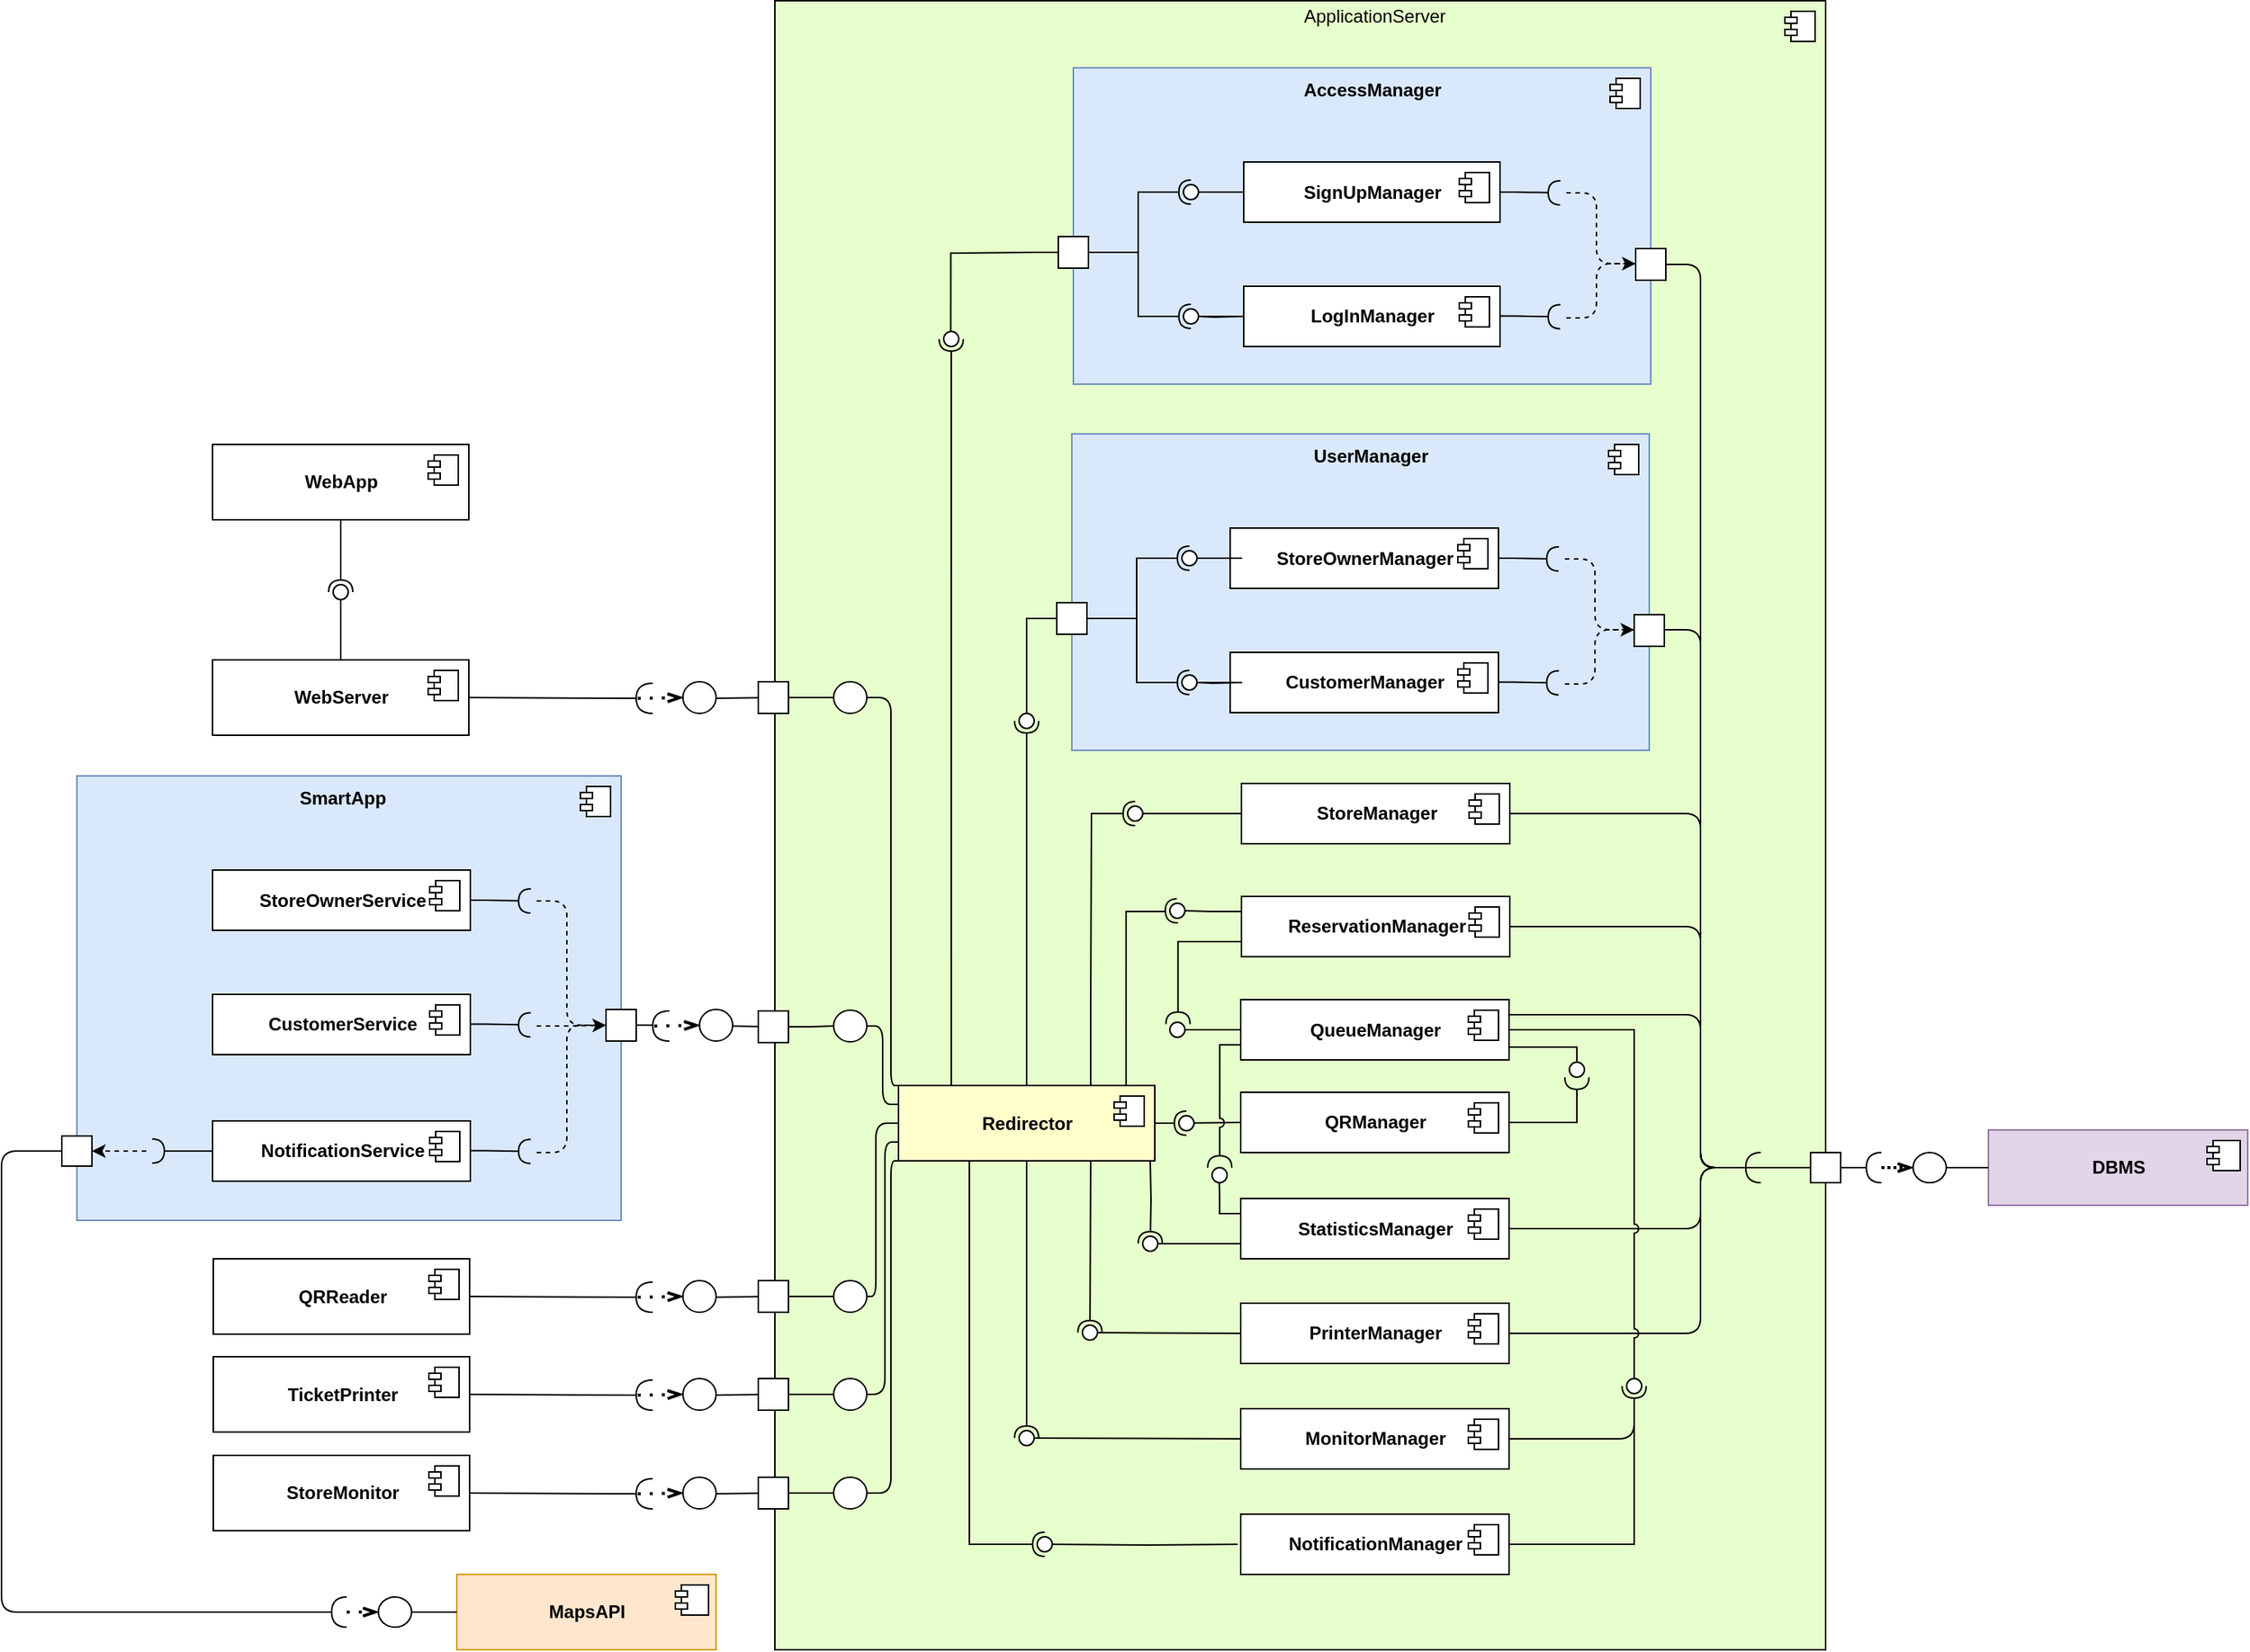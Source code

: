 <mxfile version="14.1.2"><diagram id="e8Hta2k75pfFjp-H9L64" name="Page-1"><mxGraphModel dx="1692" dy="1648" grid="1" gridSize="10" guides="1" tooltips="1" connect="1" arrows="1" fold="1" page="1" pageScale="1" pageWidth="827" pageHeight="1169" math="0" shadow="0"><root><mxCell id="0"/><mxCell id="1" parent="0"/><mxCell id="3aa-docVxG7DkZ8rMDdQ-1" value="" style="html=1;dropTarget=0;fillColor=#E6FFCC;" vertex="1" parent="1"><mxGeometry x="333" y="-124.5" width="697" height="1094.5" as="geometry"/></mxCell><mxCell id="3aa-docVxG7DkZ8rMDdQ-2" value="" style="shape=module;jettyWidth=8;jettyHeight=4;" vertex="1" parent="3aa-docVxG7DkZ8rMDdQ-1"><mxGeometry x="1" width="20" height="20" relative="1" as="geometry"><mxPoint x="-27" y="7" as="offset"/></mxGeometry></mxCell><mxCell id="3aa-docVxG7DkZ8rMDdQ-163" value="" style="html=1;dropTarget=0;fillColor=#dae8fc;strokeColor=#6c8ebf;" vertex="1" parent="1"><mxGeometry x="531" y="-80" width="383" height="210" as="geometry"/></mxCell><mxCell id="3aa-docVxG7DkZ8rMDdQ-164" value="" style="shape=module;jettyWidth=8;jettyHeight=4;" vertex="1" parent="3aa-docVxG7DkZ8rMDdQ-163"><mxGeometry x="1" width="20" height="20" relative="1" as="geometry"><mxPoint x="-27" y="7" as="offset"/></mxGeometry></mxCell><mxCell id="3aa-docVxG7DkZ8rMDdQ-3" value="ApplicationServer" style="text;html=1;strokeColor=none;fillColor=none;align=center;verticalAlign=middle;whiteSpace=wrap;rounded=0;" vertex="1" parent="1"><mxGeometry x="671" y="-124.5" width="120" height="20" as="geometry"/></mxCell><mxCell id="3aa-docVxG7DkZ8rMDdQ-4" value="&lt;b&gt;LogInManager&lt;/b&gt;" style="html=1;dropTarget=0;" vertex="1" parent="1"><mxGeometry x="644" y="65" width="170" height="40" as="geometry"/></mxCell><mxCell id="3aa-docVxG7DkZ8rMDdQ-5" value="" style="shape=module;jettyWidth=8;jettyHeight=4;" vertex="1" parent="3aa-docVxG7DkZ8rMDdQ-4"><mxGeometry x="1" width="20" height="20" relative="1" as="geometry"><mxPoint x="-27" y="7" as="offset"/></mxGeometry></mxCell><mxCell id="3aa-docVxG7DkZ8rMDdQ-6" value="&lt;b&gt;SignUpManager&lt;/b&gt;" style="html=1;dropTarget=0;" vertex="1" parent="1"><mxGeometry x="644" y="-17.5" width="170" height="40" as="geometry"/></mxCell><mxCell id="3aa-docVxG7DkZ8rMDdQ-7" value="" style="shape=module;jettyWidth=8;jettyHeight=4;" vertex="1" parent="3aa-docVxG7DkZ8rMDdQ-6"><mxGeometry x="1" width="20" height="20" relative="1" as="geometry"><mxPoint x="-27" y="7" as="offset"/></mxGeometry></mxCell><mxCell id="3aa-docVxG7DkZ8rMDdQ-12" value="&lt;b&gt;DBMS&lt;/b&gt;" style="html=1;dropTarget=0;fillColor=#e1d5e7;strokeColor=#9673a6;" vertex="1" parent="1"><mxGeometry x="1138" y="625" width="172" height="50" as="geometry"/></mxCell><mxCell id="3aa-docVxG7DkZ8rMDdQ-13" value="" style="shape=module;jettyWidth=8;jettyHeight=4;" vertex="1" parent="3aa-docVxG7DkZ8rMDdQ-12"><mxGeometry x="1" width="22" height="20" relative="1" as="geometry"><mxPoint x="-27" y="7" as="offset"/></mxGeometry></mxCell><mxCell id="3aa-docVxG7DkZ8rMDdQ-14" value="" style="shape=requiredInterface;html=1;verticalLabelPosition=bottom;direction=west;" vertex="1" parent="1"><mxGeometry x="1057" y="640" width="10" height="20" as="geometry"/></mxCell><mxCell id="3aa-docVxG7DkZ8rMDdQ-15" value="" style="ellipse;fillColor=#ffffff;strokeColor=#000000;" vertex="1" parent="1"><mxGeometry x="1088" y="640" width="22" height="20" as="geometry"/></mxCell><mxCell id="3aa-docVxG7DkZ8rMDdQ-16" value="" style="endArrow=none;html=1;entryX=0;entryY=0.5;entryDx=0;entryDy=0;exitX=1;exitY=0.5;exitDx=0;exitDy=0;" edge="1" parent="1" source="3aa-docVxG7DkZ8rMDdQ-15" target="3aa-docVxG7DkZ8rMDdQ-12"><mxGeometry width="50" height="50" relative="1" as="geometry"><mxPoint x="1088" y="725" as="sourcePoint"/><mxPoint x="1138" y="675" as="targetPoint"/></mxGeometry></mxCell><mxCell id="3aa-docVxG7DkZ8rMDdQ-17" value="" style="endArrow=openThin;dashed=1;html=1;strokeWidth=2;entryX=0;entryY=0.5;entryDx=0;entryDy=0;exitX=0;exitY=0.5;exitDx=0;exitDy=0;exitPerimeter=0;endFill=0;dashPattern=1 1;" edge="1" parent="1" source="3aa-docVxG7DkZ8rMDdQ-14" target="3aa-docVxG7DkZ8rMDdQ-15"><mxGeometry width="50" height="50" relative="1" as="geometry"><mxPoint x="1047" y="740" as="sourcePoint"/><mxPoint x="1097" y="690" as="targetPoint"/></mxGeometry></mxCell><mxCell id="3aa-docVxG7DkZ8rMDdQ-18" value="" style="rounded=0;whiteSpace=wrap;html=1;" vertex="1" parent="1"><mxGeometry x="1020" y="640" width="20" height="20" as="geometry"/></mxCell><mxCell id="3aa-docVxG7DkZ8rMDdQ-19" value="" style="shape=requiredInterface;html=1;verticalLabelPosition=bottom;direction=west;" vertex="1" parent="1"><mxGeometry x="977" y="640" width="10" height="20" as="geometry"/></mxCell><mxCell id="3aa-docVxG7DkZ8rMDdQ-20" value="" style="endArrow=none;html=1;entryX=0;entryY=0.5;entryDx=0;entryDy=0;" edge="1" parent="1" target="3aa-docVxG7DkZ8rMDdQ-18"><mxGeometry width="50" height="50" relative="1" as="geometry"><mxPoint x="987" y="650" as="sourcePoint"/><mxPoint x="937" y="600" as="targetPoint"/></mxGeometry></mxCell><mxCell id="3aa-docVxG7DkZ8rMDdQ-21" value="" style="endArrow=none;html=1;entryX=1;entryY=0.5;entryDx=0;entryDy=0;entryPerimeter=0;exitX=1;exitY=0.5;exitDx=0;exitDy=0;" edge="1" parent="1" source="3aa-docVxG7DkZ8rMDdQ-18" target="3aa-docVxG7DkZ8rMDdQ-14"><mxGeometry width="50" height="50" relative="1" as="geometry"><mxPoint x="997" y="660" as="sourcePoint"/><mxPoint x="1037" y="660" as="targetPoint"/></mxGeometry></mxCell><mxCell id="3aa-docVxG7DkZ8rMDdQ-22" value="&lt;b&gt;WebApp&lt;/b&gt;" style="html=1;dropTarget=0;" vertex="1" parent="1"><mxGeometry x="-40" y="170" width="170" height="50" as="geometry"/></mxCell><mxCell id="3aa-docVxG7DkZ8rMDdQ-23" value="" style="shape=module;jettyWidth=8;jettyHeight=4;" vertex="1" parent="3aa-docVxG7DkZ8rMDdQ-22"><mxGeometry x="1" width="20" height="20" relative="1" as="geometry"><mxPoint x="-27" y="7" as="offset"/></mxGeometry></mxCell><mxCell id="3aa-docVxG7DkZ8rMDdQ-24" value="&lt;b&gt;ReservationManager&lt;br&gt;&lt;/b&gt;" style="html=1;dropTarget=0;" vertex="1" parent="1"><mxGeometry x="642.5" y="470" width="178" height="40" as="geometry"/></mxCell><mxCell id="3aa-docVxG7DkZ8rMDdQ-25" value="" style="shape=module;jettyWidth=8;jettyHeight=4;" vertex="1" parent="3aa-docVxG7DkZ8rMDdQ-24"><mxGeometry x="1" width="20" height="20" relative="1" as="geometry"><mxPoint x="-27" y="7" as="offset"/></mxGeometry></mxCell><mxCell id="3aa-docVxG7DkZ8rMDdQ-28" value="" style="shape=requiredInterface;html=1;verticalLabelPosition=bottom;direction=west;" vertex="1" parent="1"><mxGeometry x="252" y="546" width="11" height="20" as="geometry"/></mxCell><mxCell id="3aa-docVxG7DkZ8rMDdQ-29" value="" style="rounded=0;whiteSpace=wrap;html=1;" vertex="1" parent="1"><mxGeometry x="322" y="546" width="20" height="21" as="geometry"/></mxCell><mxCell id="3aa-docVxG7DkZ8rMDdQ-30" value="" style="endArrow=none;html=1;" edge="1" parent="1" target="3aa-docVxG7DkZ8rMDdQ-29"><mxGeometry width="50" height="50" relative="1" as="geometry"><mxPoint x="303" y="556" as="sourcePoint"/><mxPoint x="423" y="556" as="targetPoint"/></mxGeometry></mxCell><mxCell id="3aa-docVxG7DkZ8rMDdQ-31" value="" style="ellipse;fillColor=#ffffff;strokeColor=#000000;" vertex="1" parent="1"><mxGeometry x="283" y="545" width="22" height="21" as="geometry"/></mxCell><mxCell id="3aa-docVxG7DkZ8rMDdQ-32" value="" style="endArrow=openThin;dashed=1;html=1;dashPattern=1 3;strokeWidth=2;entryX=0;entryY=0.5;entryDx=0;entryDy=0;endFill=0;" edge="1" parent="1" target="3aa-docVxG7DkZ8rMDdQ-31"><mxGeometry width="50" height="50" relative="1" as="geometry"><mxPoint x="253" y="556" as="sourcePoint"/><mxPoint x="583" y="641" as="targetPoint"/></mxGeometry></mxCell><mxCell id="3aa-docVxG7DkZ8rMDdQ-33" value="" style="endArrow=none;html=1;edgeStyle=orthogonalEdgeStyle;" edge="1" parent="1"><mxGeometry width="50" height="50" relative="1" as="geometry"><mxPoint x="241" y="555.42" as="sourcePoint"/><mxPoint x="252" y="555.42" as="targetPoint"/></mxGeometry></mxCell><mxCell id="3aa-docVxG7DkZ8rMDdQ-36" value="&lt;b&gt;MapsAPI&lt;/b&gt;" style="html=1;dropTarget=0;fillColor=#ffe6cc;strokeColor=#d79b00;" vertex="1" parent="1"><mxGeometry x="122" y="920" width="172" height="50" as="geometry"/></mxCell><mxCell id="3aa-docVxG7DkZ8rMDdQ-37" value="" style="shape=module;jettyWidth=8;jettyHeight=4;" vertex="1" parent="3aa-docVxG7DkZ8rMDdQ-36"><mxGeometry x="1" width="22" height="20" relative="1" as="geometry"><mxPoint x="-27" y="7" as="offset"/></mxGeometry></mxCell><mxCell id="3aa-docVxG7DkZ8rMDdQ-38" value="" style="shape=requiredInterface;html=1;verticalLabelPosition=bottom;direction=west;" vertex="1" parent="1"><mxGeometry x="39" y="935" width="10" height="20" as="geometry"/></mxCell><mxCell id="3aa-docVxG7DkZ8rMDdQ-39" value="" style="ellipse;fillColor=#ffffff;strokeColor=#000000;" vertex="1" parent="1"><mxGeometry x="70" y="935" width="22" height="20" as="geometry"/></mxCell><mxCell id="3aa-docVxG7DkZ8rMDdQ-40" value="" style="endArrow=none;html=1;entryX=0;entryY=0.5;entryDx=0;entryDy=0;exitX=1;exitY=0.5;exitDx=0;exitDy=0;" edge="1" parent="1" source="3aa-docVxG7DkZ8rMDdQ-39" target="3aa-docVxG7DkZ8rMDdQ-36"><mxGeometry width="50" height="50" relative="1" as="geometry"><mxPoint x="70" y="1020" as="sourcePoint"/><mxPoint x="120" y="970" as="targetPoint"/></mxGeometry></mxCell><mxCell id="3aa-docVxG7DkZ8rMDdQ-41" value="" style="endArrow=openThin;dashed=1;html=1;dashPattern=1 3;strokeWidth=2;entryX=0;entryY=0.5;entryDx=0;entryDy=0;exitX=0;exitY=0.5;exitDx=0;exitDy=0;exitPerimeter=0;endFill=0;" edge="1" parent="1" source="3aa-docVxG7DkZ8rMDdQ-38" target="3aa-docVxG7DkZ8rMDdQ-39"><mxGeometry width="50" height="50" relative="1" as="geometry"><mxPoint x="29" y="1035" as="sourcePoint"/><mxPoint x="79" y="985" as="targetPoint"/></mxGeometry></mxCell><mxCell id="3aa-docVxG7DkZ8rMDdQ-45" value="" style="endArrow=none;html=1;entryX=1;entryY=0.5;entryDx=0;entryDy=0;entryPerimeter=0;exitX=0;exitY=0.5;exitDx=0;exitDy=0;edgeStyle=orthogonalEdgeStyle;" edge="1" parent="1" source="3aa-docVxG7DkZ8rMDdQ-42" target="3aa-docVxG7DkZ8rMDdQ-38"><mxGeometry width="50" height="50" relative="1" as="geometry"><mxPoint x="7" y="945" as="sourcePoint"/><mxPoint x="47" y="945" as="targetPoint"/><Array as="points"><mxPoint x="-180" y="639"/><mxPoint x="-180" y="945"/></Array></mxGeometry></mxCell><mxCell id="3aa-docVxG7DkZ8rMDdQ-46" value="&lt;b&gt;WebServer&lt;/b&gt;" style="html=1;dropTarget=0;" vertex="1" parent="1"><mxGeometry x="-40" y="313" width="170" height="50" as="geometry"/></mxCell><mxCell id="3aa-docVxG7DkZ8rMDdQ-47" value="" style="shape=module;jettyWidth=8;jettyHeight=4;" vertex="1" parent="3aa-docVxG7DkZ8rMDdQ-46"><mxGeometry x="1" width="20" height="20" relative="1" as="geometry"><mxPoint x="-27" y="7" as="offset"/></mxGeometry></mxCell><mxCell id="3aa-docVxG7DkZ8rMDdQ-48" value="" style="shape=requiredInterface;html=1;verticalLabelPosition=bottom;direction=west;" vertex="1" parent="1"><mxGeometry x="241" y="328.5" width="11" height="20" as="geometry"/></mxCell><mxCell id="3aa-docVxG7DkZ8rMDdQ-49" value="" style="rounded=0;whiteSpace=wrap;html=1;" vertex="1" parent="1"><mxGeometry x="322" y="327.5" width="20" height="21" as="geometry"/></mxCell><mxCell id="3aa-docVxG7DkZ8rMDdQ-50" value="" style="endArrow=none;html=1;" edge="1" parent="1" target="3aa-docVxG7DkZ8rMDdQ-49"><mxGeometry width="50" height="50" relative="1" as="geometry"><mxPoint x="292" y="338.5" as="sourcePoint"/><mxPoint x="412" y="338.5" as="targetPoint"/></mxGeometry></mxCell><mxCell id="3aa-docVxG7DkZ8rMDdQ-51" value="" style="ellipse;fillColor=#ffffff;strokeColor=#000000;" vertex="1" parent="1"><mxGeometry x="272" y="327.5" width="22" height="21" as="geometry"/></mxCell><mxCell id="3aa-docVxG7DkZ8rMDdQ-52" value="" style="endArrow=openThin;dashed=1;html=1;dashPattern=1 3;strokeWidth=2;entryX=0;entryY=0.5;entryDx=0;entryDy=0;endFill=0;" edge="1" parent="1" target="3aa-docVxG7DkZ8rMDdQ-51"><mxGeometry width="50" height="50" relative="1" as="geometry"><mxPoint x="242" y="338.5" as="sourcePoint"/><mxPoint x="572" y="423.5" as="targetPoint"/></mxGeometry></mxCell><mxCell id="3aa-docVxG7DkZ8rMDdQ-53" value="" style="endArrow=none;html=1;exitX=1;exitY=0.5;exitDx=0;exitDy=0;entryX=1;entryY=0.5;entryDx=0;entryDy=0;entryPerimeter=0;" edge="1" parent="1" source="3aa-docVxG7DkZ8rMDdQ-46" target="3aa-docVxG7DkZ8rMDdQ-48"><mxGeometry width="50" height="50" relative="1" as="geometry"><mxPoint x="522" y="473.5" as="sourcePoint"/><mxPoint x="572" y="423.5" as="targetPoint"/></mxGeometry></mxCell><mxCell id="3aa-docVxG7DkZ8rMDdQ-54" value="" style="ellipse;fillColor=#ffffff;strokeColor=#000000;" vertex="1" parent="1"><mxGeometry x="372" y="327.5" width="22" height="21" as="geometry"/></mxCell><mxCell id="3aa-docVxG7DkZ8rMDdQ-55" value="" style="ellipse;fillColor=#ffffff;strokeColor=#000000;" vertex="1" parent="1"><mxGeometry x="372" y="545.5" width="22" height="21" as="geometry"/></mxCell><mxCell id="3aa-docVxG7DkZ8rMDdQ-56" value="" style="endArrow=none;html=1;exitX=1;exitY=0.5;exitDx=0;exitDy=0;entryX=0;entryY=0.5;entryDx=0;entryDy=0;edgeStyle=orthogonalEdgeStyle;" edge="1" parent="1" source="3aa-docVxG7DkZ8rMDdQ-29" target="3aa-docVxG7DkZ8rMDdQ-55"><mxGeometry width="50" height="50" relative="1" as="geometry"><mxPoint x="542" y="660" as="sourcePoint"/><mxPoint x="592" y="610" as="targetPoint"/></mxGeometry></mxCell><mxCell id="3aa-docVxG7DkZ8rMDdQ-57" value="" style="endArrow=none;html=1;exitX=1;exitY=0.5;exitDx=0;exitDy=0;entryX=0;entryY=0.5;entryDx=0;entryDy=0;" edge="1" parent="1" source="3aa-docVxG7DkZ8rMDdQ-49" target="3aa-docVxG7DkZ8rMDdQ-54"><mxGeometry width="50" height="50" relative="1" as="geometry"><mxPoint x="442" y="398" as="sourcePoint"/><mxPoint x="492" y="348" as="targetPoint"/></mxGeometry></mxCell><mxCell id="3aa-docVxG7DkZ8rMDdQ-58" value="" style="endArrow=none;html=1;exitX=1;exitY=0.5;exitDx=0;exitDy=0;entryX=0;entryY=0;entryDx=0;entryDy=0;edgeStyle=orthogonalEdgeStyle;" edge="1" parent="1" source="3aa-docVxG7DkZ8rMDdQ-54" target="3aa-docVxG7DkZ8rMDdQ-34"><mxGeometry width="50" height="50" relative="1" as="geometry"><mxPoint x="517" y="660" as="sourcePoint"/><mxPoint x="567" y="610" as="targetPoint"/><Array as="points"><mxPoint x="410" y="338"/><mxPoint x="410" y="595"/></Array></mxGeometry></mxCell><mxCell id="3aa-docVxG7DkZ8rMDdQ-59" value="" style="endArrow=none;html=1;exitX=1;exitY=0.5;exitDx=0;exitDy=0;entryX=0;entryY=0.25;entryDx=0;entryDy=0;edgeStyle=orthogonalEdgeStyle;" edge="1" parent="1" source="3aa-docVxG7DkZ8rMDdQ-55" target="3aa-docVxG7DkZ8rMDdQ-34"><mxGeometry width="50" height="50" relative="1" as="geometry"><mxPoint x="517" y="660" as="sourcePoint"/><mxPoint x="567" y="610" as="targetPoint"/></mxGeometry></mxCell><mxCell id="3aa-docVxG7DkZ8rMDdQ-63" value="" style="rounded=0;orthogonalLoop=1;jettySize=auto;html=1;endArrow=none;endFill=0;exitX=0;exitY=0.5;exitDx=0;exitDy=0;edgeStyle=orthogonalEdgeStyle;entryX=0.467;entryY=0.033;entryDx=0;entryDy=0;entryPerimeter=0;" edge="1" parent="1" source="3aa-docVxG7DkZ8rMDdQ-168" target="3aa-docVxG7DkZ8rMDdQ-65"><mxGeometry relative="1" as="geometry"><mxPoint x="529" y="385" as="sourcePoint"/><mxPoint x="444" y="95" as="targetPoint"/><Array as="points"><mxPoint x="504" y="43"/><mxPoint x="436" y="43"/></Array></mxGeometry></mxCell><mxCell id="3aa-docVxG7DkZ8rMDdQ-64" value="" style="rounded=0;orthogonalLoop=1;jettySize=auto;html=1;endArrow=halfCircle;endFill=0;entryX=0.5;entryY=0.5;entryDx=0;entryDy=0;endSize=6;strokeWidth=1;edgeStyle=orthogonalEdgeStyle;exitX=0.206;exitY=0.024;exitDx=0;exitDy=0;exitPerimeter=0;" edge="1" parent="1" source="3aa-docVxG7DkZ8rMDdQ-34" target="3aa-docVxG7DkZ8rMDdQ-65"><mxGeometry relative="1" as="geometry"><mxPoint x="450" y="597" as="sourcePoint"/><Array as="points"/></mxGeometry></mxCell><mxCell id="3aa-docVxG7DkZ8rMDdQ-65" value="" style="ellipse;whiteSpace=wrap;html=1;fontFamily=Helvetica;fontSize=12;fontColor=#000000;align=center;strokeColor=#000000;fillColor=#ffffff;points=[];aspect=fixed;resizable=0;" vertex="1" parent="1"><mxGeometry x="445" y="95" width="10" height="10" as="geometry"/></mxCell><mxCell id="3aa-docVxG7DkZ8rMDdQ-66" value="" style="rounded=0;orthogonalLoop=1;jettySize=auto;html=1;endArrow=none;endFill=0;exitX=0;exitY=0.25;exitDx=0;exitDy=0;edgeStyle=orthogonalEdgeStyle;" edge="1" parent="1" source="3aa-docVxG7DkZ8rMDdQ-24" target="3aa-docVxG7DkZ8rMDdQ-68"><mxGeometry relative="1" as="geometry"><mxPoint x="457" y="645" as="sourcePoint"/></mxGeometry></mxCell><mxCell id="3aa-docVxG7DkZ8rMDdQ-67" value="" style="rounded=0;orthogonalLoop=1;jettySize=auto;html=1;endArrow=halfCircle;endFill=0;entryX=0.5;entryY=0.5;entryDx=0;entryDy=0;endSize=6;strokeWidth=1;edgeStyle=orthogonalEdgeStyle;exitX=0.888;exitY=0.03;exitDx=0;exitDy=0;exitPerimeter=0;" edge="1" parent="1" source="3aa-docVxG7DkZ8rMDdQ-34" target="3aa-docVxG7DkZ8rMDdQ-68"><mxGeometry relative="1" as="geometry"><mxPoint x="540" y="593" as="sourcePoint"/><Array as="points"><mxPoint x="566" y="480"/><mxPoint x="590" y="480"/></Array></mxGeometry></mxCell><mxCell id="3aa-docVxG7DkZ8rMDdQ-68" value="" style="ellipse;whiteSpace=wrap;html=1;fontFamily=Helvetica;fontSize=12;fontColor=#000000;align=center;strokeColor=#000000;fillColor=#ffffff;points=[];aspect=fixed;resizable=0;" vertex="1" parent="1"><mxGeometry x="595" y="474.5" width="10" height="10" as="geometry"/></mxCell><mxCell id="3aa-docVxG7DkZ8rMDdQ-69" value="&lt;b&gt;QRReader&lt;/b&gt;" style="html=1;dropTarget=0;" vertex="1" parent="1"><mxGeometry x="-39.5" y="710.5" width="170" height="50" as="geometry"/></mxCell><mxCell id="3aa-docVxG7DkZ8rMDdQ-70" value="" style="shape=module;jettyWidth=8;jettyHeight=4;" vertex="1" parent="3aa-docVxG7DkZ8rMDdQ-69"><mxGeometry x="1" width="20" height="20" relative="1" as="geometry"><mxPoint x="-27" y="7" as="offset"/></mxGeometry></mxCell><mxCell id="3aa-docVxG7DkZ8rMDdQ-71" value="" style="shape=requiredInterface;html=1;verticalLabelPosition=bottom;direction=west;" vertex="1" parent="1"><mxGeometry x="241" y="726" width="11" height="20" as="geometry"/></mxCell><mxCell id="3aa-docVxG7DkZ8rMDdQ-72" value="" style="rounded=0;whiteSpace=wrap;html=1;" vertex="1" parent="1"><mxGeometry x="322" y="725" width="20" height="21" as="geometry"/></mxCell><mxCell id="3aa-docVxG7DkZ8rMDdQ-73" value="" style="endArrow=none;html=1;" edge="1" parent="1" target="3aa-docVxG7DkZ8rMDdQ-72"><mxGeometry width="50" height="50" relative="1" as="geometry"><mxPoint x="292" y="736" as="sourcePoint"/><mxPoint x="412" y="736" as="targetPoint"/></mxGeometry></mxCell><mxCell id="3aa-docVxG7DkZ8rMDdQ-74" value="" style="ellipse;fillColor=#ffffff;strokeColor=#000000;" vertex="1" parent="1"><mxGeometry x="272" y="725" width="22" height="21" as="geometry"/></mxCell><mxCell id="3aa-docVxG7DkZ8rMDdQ-75" value="" style="endArrow=openThin;dashed=1;html=1;dashPattern=1 3;strokeWidth=2;entryX=0;entryY=0.5;entryDx=0;entryDy=0;endFill=0;" edge="1" parent="1" target="3aa-docVxG7DkZ8rMDdQ-74"><mxGeometry width="50" height="50" relative="1" as="geometry"><mxPoint x="242" y="736" as="sourcePoint"/><mxPoint x="572" y="821" as="targetPoint"/></mxGeometry></mxCell><mxCell id="3aa-docVxG7DkZ8rMDdQ-76" value="" style="endArrow=none;html=1;exitX=1;exitY=0.5;exitDx=0;exitDy=0;entryX=1;entryY=0.5;entryDx=0;entryDy=0;entryPerimeter=0;" edge="1" parent="1" source="3aa-docVxG7DkZ8rMDdQ-69" target="3aa-docVxG7DkZ8rMDdQ-71"><mxGeometry width="50" height="50" relative="1" as="geometry"><mxPoint x="522" y="871" as="sourcePoint"/><mxPoint x="572" y="821" as="targetPoint"/></mxGeometry></mxCell><mxCell id="3aa-docVxG7DkZ8rMDdQ-77" value="" style="ellipse;fillColor=#ffffff;strokeColor=#000000;" vertex="1" parent="1"><mxGeometry x="372" y="725" width="22" height="21" as="geometry"/></mxCell><mxCell id="3aa-docVxG7DkZ8rMDdQ-78" value="" style="endArrow=none;html=1;exitX=1;exitY=0.5;exitDx=0;exitDy=0;entryX=0;entryY=0.5;entryDx=0;entryDy=0;" edge="1" parent="1" source="3aa-docVxG7DkZ8rMDdQ-72" target="3aa-docVxG7DkZ8rMDdQ-77"><mxGeometry width="50" height="50" relative="1" as="geometry"><mxPoint x="542" y="760.5" as="sourcePoint"/><mxPoint x="592" y="710.5" as="targetPoint"/></mxGeometry></mxCell><mxCell id="3aa-docVxG7DkZ8rMDdQ-79" value="" style="endArrow=none;html=1;entryX=0;entryY=0.5;entryDx=0;entryDy=0;exitX=1;exitY=0.5;exitDx=0;exitDy=0;edgeStyle=orthogonalEdgeStyle;" edge="1" parent="1" source="3aa-docVxG7DkZ8rMDdQ-77" target="3aa-docVxG7DkZ8rMDdQ-34"><mxGeometry width="50" height="50" relative="1" as="geometry"><mxPoint x="337" y="780" as="sourcePoint"/><mxPoint x="387" y="730" as="targetPoint"/><Array as="points"><mxPoint x="400" y="735"/><mxPoint x="400" y="621"/></Array></mxGeometry></mxCell><mxCell id="3aa-docVxG7DkZ8rMDdQ-83" value="" style="rounded=0;orthogonalLoop=1;jettySize=auto;html=1;endArrow=none;endFill=0;exitX=0;exitY=0.5;exitDx=0;exitDy=0;edgeStyle=orthogonalEdgeStyle;" edge="1" parent="1" source="3aa-docVxG7DkZ8rMDdQ-213" target="3aa-docVxG7DkZ8rMDdQ-85"><mxGeometry relative="1" as="geometry"><mxPoint x="647" y="228.75" as="sourcePoint"/></mxGeometry></mxCell><mxCell id="3aa-docVxG7DkZ8rMDdQ-84" value="" style="rounded=0;orthogonalLoop=1;jettySize=auto;html=1;endArrow=halfCircle;endFill=0;entryX=0.5;entryY=0.5;entryDx=0;entryDy=0;endSize=6;strokeWidth=1;exitX=0.5;exitY=0;exitDx=0;exitDy=0;edgeStyle=orthogonalEdgeStyle;" edge="1" parent="1" source="3aa-docVxG7DkZ8rMDdQ-34" target="3aa-docVxG7DkZ8rMDdQ-85"><mxGeometry relative="1" as="geometry"><mxPoint x="625" y="495" as="sourcePoint"/></mxGeometry></mxCell><mxCell id="3aa-docVxG7DkZ8rMDdQ-85" value="" style="ellipse;whiteSpace=wrap;html=1;fontFamily=Helvetica;fontSize=12;fontColor=#000000;align=center;strokeColor=#000000;fillColor=#ffffff;points=[];aspect=fixed;resizable=0;" vertex="1" parent="1"><mxGeometry x="495" y="348.5" width="10" height="10" as="geometry"/></mxCell><mxCell id="3aa-docVxG7DkZ8rMDdQ-86" value="&lt;b&gt;TicketPrinter&lt;/b&gt;" style="html=1;dropTarget=0;" vertex="1" parent="1"><mxGeometry x="-39.5" y="775.5" width="170" height="50" as="geometry"/></mxCell><mxCell id="3aa-docVxG7DkZ8rMDdQ-87" value="" style="shape=module;jettyWidth=8;jettyHeight=4;" vertex="1" parent="3aa-docVxG7DkZ8rMDdQ-86"><mxGeometry x="1" width="20" height="20" relative="1" as="geometry"><mxPoint x="-27" y="7" as="offset"/></mxGeometry></mxCell><mxCell id="3aa-docVxG7DkZ8rMDdQ-88" value="" style="shape=requiredInterface;html=1;verticalLabelPosition=bottom;direction=west;" vertex="1" parent="1"><mxGeometry x="241" y="791" width="11" height="20" as="geometry"/></mxCell><mxCell id="3aa-docVxG7DkZ8rMDdQ-89" value="" style="rounded=0;whiteSpace=wrap;html=1;" vertex="1" parent="1"><mxGeometry x="322" y="790" width="20" height="21" as="geometry"/></mxCell><mxCell id="3aa-docVxG7DkZ8rMDdQ-90" value="" style="endArrow=none;html=1;" edge="1" parent="1" target="3aa-docVxG7DkZ8rMDdQ-89"><mxGeometry width="50" height="50" relative="1" as="geometry"><mxPoint x="292" y="801" as="sourcePoint"/><mxPoint x="412" y="801" as="targetPoint"/></mxGeometry></mxCell><mxCell id="3aa-docVxG7DkZ8rMDdQ-91" value="" style="ellipse;fillColor=#ffffff;strokeColor=#000000;" vertex="1" parent="1"><mxGeometry x="272" y="790" width="22" height="21" as="geometry"/></mxCell><mxCell id="3aa-docVxG7DkZ8rMDdQ-92" value="" style="endArrow=openThin;dashed=1;html=1;dashPattern=1 3;strokeWidth=2;entryX=0;entryY=0.5;entryDx=0;entryDy=0;endFill=0;" edge="1" parent="1" target="3aa-docVxG7DkZ8rMDdQ-91"><mxGeometry width="50" height="50" relative="1" as="geometry"><mxPoint x="242" y="801" as="sourcePoint"/><mxPoint x="572" y="886" as="targetPoint"/></mxGeometry></mxCell><mxCell id="3aa-docVxG7DkZ8rMDdQ-93" value="" style="endArrow=none;html=1;exitX=1;exitY=0.5;exitDx=0;exitDy=0;entryX=1;entryY=0.5;entryDx=0;entryDy=0;entryPerimeter=0;" edge="1" parent="1" source="3aa-docVxG7DkZ8rMDdQ-86" target="3aa-docVxG7DkZ8rMDdQ-88"><mxGeometry width="50" height="50" relative="1" as="geometry"><mxPoint x="522" y="936" as="sourcePoint"/><mxPoint x="572" y="886" as="targetPoint"/></mxGeometry></mxCell><mxCell id="3aa-docVxG7DkZ8rMDdQ-95" value="" style="endArrow=none;html=1;exitX=1;exitY=0.5;exitDx=0;exitDy=0;entryX=0;entryY=0.5;entryDx=0;entryDy=0;" edge="1" parent="1" source="3aa-docVxG7DkZ8rMDdQ-89" target="3aa-docVxG7DkZ8rMDdQ-94"><mxGeometry width="50" height="50" relative="1" as="geometry"><mxPoint x="542" y="825.5" as="sourcePoint"/><mxPoint x="592" y="775.5" as="targetPoint"/></mxGeometry></mxCell><mxCell id="3aa-docVxG7DkZ8rMDdQ-96" value="" style="endArrow=none;html=1;exitX=1;exitY=0.5;exitDx=0;exitDy=0;entryX=0;entryY=0.75;entryDx=0;entryDy=0;edgeStyle=orthogonalEdgeStyle;" edge="1" parent="1" target="3aa-docVxG7DkZ8rMDdQ-34"><mxGeometry width="50" height="50" relative="1" as="geometry"><mxPoint x="390.0" y="800.5" as="sourcePoint"/><mxPoint x="411" y="633" as="targetPoint"/><Array as="points"><mxPoint x="406" y="801"/><mxPoint x="406" y="633"/></Array></mxGeometry></mxCell><mxCell id="3aa-docVxG7DkZ8rMDdQ-97" value="&lt;b&gt;NotificationManager&lt;br&gt;&lt;/b&gt;" style="html=1;dropTarget=0;" vertex="1" parent="1"><mxGeometry x="642" y="880" width="178" height="40" as="geometry"/></mxCell><mxCell id="3aa-docVxG7DkZ8rMDdQ-98" value="" style="shape=module;jettyWidth=8;jettyHeight=4;" vertex="1" parent="3aa-docVxG7DkZ8rMDdQ-97"><mxGeometry x="1" width="20" height="20" relative="1" as="geometry"><mxPoint x="-27" y="7" as="offset"/></mxGeometry></mxCell><mxCell id="3aa-docVxG7DkZ8rMDdQ-99" value="" style="rounded=0;orthogonalLoop=1;jettySize=auto;html=1;endArrow=none;endFill=0;edgeStyle=orthogonalEdgeStyle;" edge="1" parent="1" target="3aa-docVxG7DkZ8rMDdQ-101"><mxGeometry relative="1" as="geometry"><mxPoint x="640" y="900" as="sourcePoint"/></mxGeometry></mxCell><mxCell id="3aa-docVxG7DkZ8rMDdQ-100" value="" style="rounded=0;orthogonalLoop=1;jettySize=auto;html=1;endArrow=halfCircle;endFill=0;entryX=0.5;entryY=0.5;entryDx=0;entryDy=0;endSize=6;strokeWidth=1;exitX=0.25;exitY=1;exitDx=0;exitDy=0;edgeStyle=orthogonalEdgeStyle;" edge="1" parent="1" source="3aa-docVxG7DkZ8rMDdQ-34" target="3aa-docVxG7DkZ8rMDdQ-101"><mxGeometry relative="1" as="geometry"><mxPoint x="487" y="1055" as="sourcePoint"/><Array as="points"><mxPoint x="462" y="646"/></Array></mxGeometry></mxCell><mxCell id="3aa-docVxG7DkZ8rMDdQ-101" value="" style="ellipse;whiteSpace=wrap;html=1;fontFamily=Helvetica;fontSize=12;fontColor=#000000;align=center;strokeColor=#000000;fillColor=#ffffff;points=[];aspect=fixed;resizable=0;" vertex="1" parent="1"><mxGeometry x="507" y="895" width="10" height="10" as="geometry"/></mxCell><mxCell id="3aa-docVxG7DkZ8rMDdQ-102" value="" style="rounded=0;orthogonalLoop=1;jettySize=auto;html=1;endArrow=none;endFill=0;exitX=0.5;exitY=0;exitDx=0;exitDy=0;" edge="1" parent="1" source="3aa-docVxG7DkZ8rMDdQ-46" target="3aa-docVxG7DkZ8rMDdQ-104"><mxGeometry relative="1" as="geometry"><mxPoint x="25" y="268" as="sourcePoint"/></mxGeometry></mxCell><mxCell id="3aa-docVxG7DkZ8rMDdQ-103" value="" style="rounded=0;orthogonalLoop=1;jettySize=auto;html=1;endArrow=halfCircle;endFill=0;entryX=0.5;entryY=0.5;entryDx=0;entryDy=0;endSize=6;strokeWidth=1;exitX=0.5;exitY=1;exitDx=0;exitDy=0;" edge="1" parent="1" source="3aa-docVxG7DkZ8rMDdQ-22" target="3aa-docVxG7DkZ8rMDdQ-104"><mxGeometry relative="1" as="geometry"><mxPoint x="65" y="268" as="sourcePoint"/></mxGeometry></mxCell><mxCell id="3aa-docVxG7DkZ8rMDdQ-104" value="" style="ellipse;whiteSpace=wrap;html=1;fontFamily=Helvetica;fontSize=12;fontColor=#000000;align=center;strokeColor=#000000;fillColor=#ffffff;points=[];aspect=fixed;resizable=0;" vertex="1" parent="1"><mxGeometry x="40" y="263" width="10" height="10" as="geometry"/></mxCell><mxCell id="3aa-docVxG7DkZ8rMDdQ-107" value="" style="endArrow=none;html=1;entryX=1;entryY=0.5;entryDx=0;entryDy=0;entryPerimeter=0;edgeStyle=orthogonalEdgeStyle;exitX=1;exitY=0.5;exitDx=0;exitDy=0;" edge="1" parent="1" source="3aa-docVxG7DkZ8rMDdQ-202" target="3aa-docVxG7DkZ8rMDdQ-19"><mxGeometry width="50" height="50" relative="1" as="geometry"><mxPoint x="1080" y="180" as="sourcePoint"/><mxPoint x="977" y="340" as="targetPoint"/><Array as="points"><mxPoint x="947" y="50"/><mxPoint x="947" y="650"/></Array></mxGeometry></mxCell><mxCell id="3aa-docVxG7DkZ8rMDdQ-109" value="" style="endArrow=none;html=1;exitX=1;exitY=0.5;exitDx=0;exitDy=0;exitPerimeter=0;edgeStyle=orthogonalEdgeStyle;entryX=1;entryY=0.5;entryDx=0;entryDy=0;" edge="1" parent="1" source="3aa-docVxG7DkZ8rMDdQ-19" target="3aa-docVxG7DkZ8rMDdQ-226"><mxGeometry width="50" height="50" relative="1" as="geometry"><mxPoint x="727" y="510" as="sourcePoint"/><mxPoint x="812" y="270" as="targetPoint"/><Array as="points"><mxPoint x="947" y="650"/><mxPoint x="947" y="293"/><mxPoint x="923" y="293"/></Array></mxGeometry></mxCell><mxCell id="3aa-docVxG7DkZ8rMDdQ-110" value="" style="endArrow=none;html=1;entryX=1;entryY=0.5;entryDx=0;entryDy=0;entryPerimeter=0;edgeStyle=orthogonalEdgeStyle;jumpStyle=arc;" edge="1" parent="1" target="3aa-docVxG7DkZ8rMDdQ-19"><mxGeometry width="50" height="50" relative="1" as="geometry"><mxPoint x="821" y="490" as="sourcePoint"/><mxPoint x="857" y="640" as="targetPoint"/><Array as="points"><mxPoint x="947" y="490"/><mxPoint x="947" y="650"/></Array></mxGeometry></mxCell><mxCell id="3aa-docVxG7DkZ8rMDdQ-119" value="&lt;b&gt;QueueManager&lt;br&gt;&lt;/b&gt;" style="html=1;dropTarget=0;" vertex="1" parent="1"><mxGeometry x="642" y="538.5" width="178" height="40" as="geometry"/></mxCell><mxCell id="3aa-docVxG7DkZ8rMDdQ-120" value="" style="shape=module;jettyWidth=8;jettyHeight=4;" vertex="1" parent="3aa-docVxG7DkZ8rMDdQ-119"><mxGeometry x="1" width="20" height="20" relative="1" as="geometry"><mxPoint x="-27" y="7" as="offset"/></mxGeometry></mxCell><mxCell id="3aa-docVxG7DkZ8rMDdQ-121" value="&lt;b&gt;QRManager&lt;br&gt;&lt;/b&gt;" style="html=1;dropTarget=0;" vertex="1" parent="1"><mxGeometry x="642" y="600" width="178" height="40" as="geometry"/></mxCell><mxCell id="3aa-docVxG7DkZ8rMDdQ-122" value="" style="shape=module;jettyWidth=8;jettyHeight=4;" vertex="1" parent="3aa-docVxG7DkZ8rMDdQ-121"><mxGeometry x="1" width="20" height="20" relative="1" as="geometry"><mxPoint x="-27" y="7" as="offset"/></mxGeometry></mxCell><mxCell id="3aa-docVxG7DkZ8rMDdQ-123" value="&lt;b&gt;MonitorManager&lt;br&gt;&lt;/b&gt;" style="html=1;dropTarget=0;" vertex="1" parent="1"><mxGeometry x="642" y="810" width="178" height="40" as="geometry"/></mxCell><mxCell id="3aa-docVxG7DkZ8rMDdQ-124" value="" style="shape=module;jettyWidth=8;jettyHeight=4;" vertex="1" parent="3aa-docVxG7DkZ8rMDdQ-123"><mxGeometry x="1" width="20" height="20" relative="1" as="geometry"><mxPoint x="-27" y="7" as="offset"/></mxGeometry></mxCell><mxCell id="3aa-docVxG7DkZ8rMDdQ-125" value="&lt;b&gt;StatisticsManager&lt;br&gt;&lt;/b&gt;" style="html=1;dropTarget=0;" vertex="1" parent="1"><mxGeometry x="642" y="670.5" width="178" height="40" as="geometry"/></mxCell><mxCell id="3aa-docVxG7DkZ8rMDdQ-126" value="" style="shape=module;jettyWidth=8;jettyHeight=4;" vertex="1" parent="3aa-docVxG7DkZ8rMDdQ-125"><mxGeometry x="1" width="20" height="20" relative="1" as="geometry"><mxPoint x="-27" y="7" as="offset"/></mxGeometry></mxCell><mxCell id="3aa-docVxG7DkZ8rMDdQ-127" value="&lt;b&gt;StoreManager&lt;br&gt;&lt;/b&gt;" style="html=1;dropTarget=0;" vertex="1" parent="1"><mxGeometry x="642.5" y="395" width="178" height="40" as="geometry"/></mxCell><mxCell id="3aa-docVxG7DkZ8rMDdQ-128" value="" style="shape=module;jettyWidth=8;jettyHeight=4;" vertex="1" parent="3aa-docVxG7DkZ8rMDdQ-127"><mxGeometry x="1" width="20" height="20" relative="1" as="geometry"><mxPoint x="-27" y="7" as="offset"/></mxGeometry></mxCell><mxCell id="3aa-docVxG7DkZ8rMDdQ-129" value="" style="endArrow=none;html=1;exitX=1;exitY=0.5;exitDx=0;exitDy=0;entryX=1;entryY=0.5;entryDx=0;entryDy=0;entryPerimeter=0;edgeStyle=orthogonalEdgeStyle;" edge="1" parent="1" source="3aa-docVxG7DkZ8rMDdQ-127" target="3aa-docVxG7DkZ8rMDdQ-19"><mxGeometry width="50" height="50" relative="1" as="geometry"><mxPoint x="817" y="500" as="sourcePoint"/><mxPoint x="867" y="450" as="targetPoint"/><Array as="points"><mxPoint x="947" y="415"/><mxPoint x="947" y="650"/></Array></mxGeometry></mxCell><mxCell id="3aa-docVxG7DkZ8rMDdQ-130" value="&lt;b&gt;PrinterManager&lt;br&gt;&lt;/b&gt;" style="html=1;dropTarget=0;" vertex="1" parent="1"><mxGeometry x="642" y="740" width="178" height="40" as="geometry"/></mxCell><mxCell id="3aa-docVxG7DkZ8rMDdQ-131" value="" style="shape=module;jettyWidth=8;jettyHeight=4;" vertex="1" parent="3aa-docVxG7DkZ8rMDdQ-130"><mxGeometry x="1" width="20" height="20" relative="1" as="geometry"><mxPoint x="-27" y="7" as="offset"/></mxGeometry></mxCell><mxCell id="3aa-docVxG7DkZ8rMDdQ-132" style="edgeStyle=orthogonalEdgeStyle;rounded=0;orthogonalLoop=1;jettySize=auto;html=1;exitX=0.5;exitY=1;exitDx=0;exitDy=0;" edge="1" parent="1" source="3aa-docVxG7DkZ8rMDdQ-4" target="3aa-docVxG7DkZ8rMDdQ-4"><mxGeometry relative="1" as="geometry"/></mxCell><mxCell id="3aa-docVxG7DkZ8rMDdQ-133" value="" style="endArrow=none;html=1;entryX=1;entryY=0.5;entryDx=0;entryDy=0;entryPerimeter=0;exitX=1;exitY=0.25;exitDx=0;exitDy=0;edgeStyle=orthogonalEdgeStyle;" edge="1" parent="1" source="3aa-docVxG7DkZ8rMDdQ-119" target="3aa-docVxG7DkZ8rMDdQ-19"><mxGeometry width="50" height="50" relative="1" as="geometry"><mxPoint x="747" y="560" as="sourcePoint"/><mxPoint x="797" y="510" as="targetPoint"/><Array as="points"><mxPoint x="947" y="549"/><mxPoint x="947" y="650"/></Array></mxGeometry></mxCell><mxCell id="3aa-docVxG7DkZ8rMDdQ-135" value="" style="endArrow=none;html=1;exitX=1;exitY=0.5;exitDx=0;exitDy=0;edgeStyle=orthogonalEdgeStyle;entryX=0;entryY=0.5;entryDx=0;entryDy=0;" edge="1" parent="1" source="3aa-docVxG7DkZ8rMDdQ-125" target="3aa-docVxG7DkZ8rMDdQ-18"><mxGeometry width="50" height="50" relative="1" as="geometry"><mxPoint x="822" y="630" as="sourcePoint"/><mxPoint x="1030" y="650" as="targetPoint"/><Array as="points"><mxPoint x="947" y="691"/><mxPoint x="947" y="650"/></Array></mxGeometry></mxCell><mxCell id="3aa-docVxG7DkZ8rMDdQ-136" value="" style="endArrow=none;html=1;exitX=1;exitY=0.5;exitDx=0;exitDy=0;entryX=1;entryY=0.5;entryDx=0;entryDy=0;entryPerimeter=0;edgeStyle=orthogonalEdgeStyle;" edge="1" parent="1" source="3aa-docVxG7DkZ8rMDdQ-130" target="3aa-docVxG7DkZ8rMDdQ-19"><mxGeometry width="50" height="50" relative="1" as="geometry"><mxPoint x="822" y="700.5" as="sourcePoint"/><mxPoint x="1097" y="660" as="targetPoint"/><Array as="points"><mxPoint x="947" y="760"/><mxPoint x="947" y="650"/></Array></mxGeometry></mxCell><mxCell id="3aa-docVxG7DkZ8rMDdQ-137" value="" style="endArrow=none;html=1;exitX=1;exitY=0.5;exitDx=0;exitDy=0;edgeStyle=orthogonalEdgeStyle;" edge="1" parent="1" source="3aa-docVxG7DkZ8rMDdQ-123"><mxGeometry width="50" height="50" relative="1" as="geometry"><mxPoint x="823" y="830" as="sourcePoint"/><mxPoint x="903" y="810" as="targetPoint"/><Array as="points"><mxPoint x="903" y="830"/></Array></mxGeometry></mxCell><mxCell id="3aa-docVxG7DkZ8rMDdQ-138" value="" style="rounded=0;orthogonalLoop=1;jettySize=auto;html=1;endArrow=none;endFill=0;exitX=0;exitY=0.5;exitDx=0;exitDy=0;edgeStyle=orthogonalEdgeStyle;" edge="1" parent="1" source="3aa-docVxG7DkZ8rMDdQ-127" target="3aa-docVxG7DkZ8rMDdQ-140"><mxGeometry relative="1" as="geometry"><mxPoint x="573" y="375" as="sourcePoint"/></mxGeometry></mxCell><mxCell id="3aa-docVxG7DkZ8rMDdQ-139" value="" style="rounded=0;orthogonalLoop=1;jettySize=auto;html=1;endArrow=halfCircle;endFill=0;entryX=0.5;entryY=0.5;entryDx=0;entryDy=0;endSize=6;strokeWidth=1;edgeStyle=orthogonalEdgeStyle;exitX=0.75;exitY=0;exitDx=0;exitDy=0;" edge="1" parent="1" source="3aa-docVxG7DkZ8rMDdQ-34" target="3aa-docVxG7DkZ8rMDdQ-140"><mxGeometry relative="1" as="geometry"><mxPoint x="540" y="560" as="sourcePoint"/><Array as="points"><mxPoint x="543" y="540"/><mxPoint x="543" y="415"/></Array></mxGeometry></mxCell><mxCell id="3aa-docVxG7DkZ8rMDdQ-140" value="" style="ellipse;whiteSpace=wrap;html=1;fontFamily=Helvetica;fontSize=12;fontColor=#000000;align=center;strokeColor=#000000;fillColor=#ffffff;points=[];aspect=fixed;resizable=0;direction=south;" vertex="1" parent="1"><mxGeometry x="567" y="410" width="10" height="10" as="geometry"/></mxCell><mxCell id="3aa-docVxG7DkZ8rMDdQ-141" value="" style="rounded=0;orthogonalLoop=1;jettySize=auto;html=1;endArrow=none;endFill=0;exitX=0;exitY=0.5;exitDx=0;exitDy=0;" edge="1" parent="1" source="3aa-docVxG7DkZ8rMDdQ-119" target="3aa-docVxG7DkZ8rMDdQ-142"><mxGeometry relative="1" as="geometry"><mxPoint x="602" y="559" as="sourcePoint"/></mxGeometry></mxCell><mxCell id="3aa-docVxG7DkZ8rMDdQ-142" value="" style="ellipse;whiteSpace=wrap;html=1;fontFamily=Helvetica;fontSize=12;fontColor=#000000;align=center;strokeColor=#000000;fillColor=#ffffff;points=[];aspect=fixed;resizable=0;" vertex="1" parent="1"><mxGeometry x="595" y="553.5" width="10" height="10" as="geometry"/></mxCell><mxCell id="3aa-docVxG7DkZ8rMDdQ-143" value="" style="rounded=0;orthogonalLoop=1;jettySize=auto;html=1;endArrow=none;endFill=0;exitX=0;exitY=0.5;exitDx=0;exitDy=0;" edge="1" parent="1" source="3aa-docVxG7DkZ8rMDdQ-121" target="3aa-docVxG7DkZ8rMDdQ-145"><mxGeometry relative="1" as="geometry"><mxPoint x="585" y="655" as="sourcePoint"/></mxGeometry></mxCell><mxCell id="3aa-docVxG7DkZ8rMDdQ-144" value="" style="rounded=0;orthogonalLoop=1;jettySize=auto;html=1;endArrow=halfCircle;endFill=0;entryX=0.5;entryY=0.5;entryDx=0;entryDy=0;endSize=6;strokeWidth=1;exitX=1;exitY=0.5;exitDx=0;exitDy=0;" edge="1" parent="1" source="3aa-docVxG7DkZ8rMDdQ-34" target="3aa-docVxG7DkZ8rMDdQ-145"><mxGeometry relative="1" as="geometry"><mxPoint x="625" y="655" as="sourcePoint"/></mxGeometry></mxCell><mxCell id="3aa-docVxG7DkZ8rMDdQ-145" value="" style="ellipse;whiteSpace=wrap;html=1;fontFamily=Helvetica;fontSize=12;fontColor=#000000;align=center;strokeColor=#000000;fillColor=#ffffff;points=[];aspect=fixed;resizable=0;" vertex="1" parent="1"><mxGeometry x="601" y="615.5" width="10" height="10" as="geometry"/></mxCell><mxCell id="3aa-docVxG7DkZ8rMDdQ-146" value="" style="rounded=0;orthogonalLoop=1;jettySize=auto;html=1;endArrow=none;endFill=0;exitX=0;exitY=0.75;exitDx=0;exitDy=0;" edge="1" parent="1" source="3aa-docVxG7DkZ8rMDdQ-125" target="3aa-docVxG7DkZ8rMDdQ-148"><mxGeometry relative="1" as="geometry"><mxPoint x="552" y="701" as="sourcePoint"/></mxGeometry></mxCell><mxCell id="3aa-docVxG7DkZ8rMDdQ-147" value="" style="rounded=0;orthogonalLoop=1;jettySize=auto;html=1;endArrow=halfCircle;endFill=0;entryX=0.5;entryY=0.5;entryDx=0;entryDy=0;endSize=6;strokeWidth=1;edgeStyle=orthogonalEdgeStyle;" edge="1" parent="1" target="3aa-docVxG7DkZ8rMDdQ-148"><mxGeometry relative="1" as="geometry"><mxPoint x="582" y="646" as="sourcePoint"/></mxGeometry></mxCell><mxCell id="3aa-docVxG7DkZ8rMDdQ-148" value="" style="ellipse;whiteSpace=wrap;html=1;fontFamily=Helvetica;fontSize=12;fontColor=#000000;align=center;strokeColor=#000000;fillColor=#ffffff;points=[];aspect=fixed;resizable=0;" vertex="1" parent="1"><mxGeometry x="577" y="695.5" width="10" height="10" as="geometry"/></mxCell><mxCell id="3aa-docVxG7DkZ8rMDdQ-149" value="" style="rounded=0;orthogonalLoop=1;jettySize=auto;html=1;endArrow=none;endFill=0;exitX=0;exitY=0.5;exitDx=0;exitDy=0;" edge="1" parent="1" source="3aa-docVxG7DkZ8rMDdQ-130" target="3aa-docVxG7DkZ8rMDdQ-151"><mxGeometry relative="1" as="geometry"><mxPoint x="545" y="760" as="sourcePoint"/></mxGeometry></mxCell><mxCell id="3aa-docVxG7DkZ8rMDdQ-150" value="" style="rounded=0;orthogonalLoop=1;jettySize=auto;html=1;endArrow=halfCircle;endFill=0;entryX=0.5;entryY=0.5;entryDx=0;entryDy=0;endSize=6;strokeWidth=1;exitX=0.75;exitY=1;exitDx=0;exitDy=0;" edge="1" parent="1" source="3aa-docVxG7DkZ8rMDdQ-34" target="3aa-docVxG7DkZ8rMDdQ-151"><mxGeometry relative="1" as="geometry"><mxPoint x="585" y="760" as="sourcePoint"/></mxGeometry></mxCell><mxCell id="3aa-docVxG7DkZ8rMDdQ-151" value="" style="ellipse;whiteSpace=wrap;html=1;fontFamily=Helvetica;fontSize=12;fontColor=#000000;align=center;strokeColor=#000000;fillColor=#ffffff;points=[];aspect=fixed;resizable=0;" vertex="1" parent="1"><mxGeometry x="537" y="754.5" width="10" height="10" as="geometry"/></mxCell><mxCell id="3aa-docVxG7DkZ8rMDdQ-152" value="" style="rounded=0;orthogonalLoop=1;jettySize=auto;html=1;endArrow=none;endFill=0;exitX=0;exitY=0.5;exitDx=0;exitDy=0;" edge="1" parent="1" source="3aa-docVxG7DkZ8rMDdQ-123" target="3aa-docVxG7DkZ8rMDdQ-154"><mxGeometry relative="1" as="geometry"><mxPoint x="507" y="831" as="sourcePoint"/></mxGeometry></mxCell><mxCell id="3aa-docVxG7DkZ8rMDdQ-153" value="" style="rounded=0;orthogonalLoop=1;jettySize=auto;html=1;endArrow=halfCircle;endFill=0;entryX=0.5;entryY=0.5;entryDx=0;entryDy=0;endSize=6;strokeWidth=1;exitX=0.5;exitY=1;exitDx=0;exitDy=0;" edge="1" parent="1" source="3aa-docVxG7DkZ8rMDdQ-34" target="3aa-docVxG7DkZ8rMDdQ-154"><mxGeometry relative="1" as="geometry"><mxPoint x="547" y="831" as="sourcePoint"/></mxGeometry></mxCell><mxCell id="3aa-docVxG7DkZ8rMDdQ-154" value="" style="ellipse;whiteSpace=wrap;html=1;fontFamily=Helvetica;fontSize=12;fontColor=#000000;align=center;strokeColor=#000000;fillColor=#ffffff;points=[];aspect=fixed;resizable=0;" vertex="1" parent="1"><mxGeometry x="495" y="824.5" width="10" height="10" as="geometry"/></mxCell><mxCell id="3aa-docVxG7DkZ8rMDdQ-155" value="" style="rounded=0;orthogonalLoop=1;jettySize=auto;html=1;endArrow=halfCircle;endFill=0;entryX=0.54;entryY=0.13;entryDx=0;entryDy=0;endSize=6;strokeWidth=1;exitX=0;exitY=0.75;exitDx=0;exitDy=0;edgeStyle=orthogonalEdgeStyle;jumpStyle=arc;entryPerimeter=0;" edge="1" parent="1" source="3aa-docVxG7DkZ8rMDdQ-24" target="3aa-docVxG7DkZ8rMDdQ-142"><mxGeometry relative="1" as="geometry"><mxPoint x="897" y="435" as="sourcePoint"/><Array as="points"><mxPoint x="600" y="500"/></Array></mxGeometry></mxCell><mxCell id="3aa-docVxG7DkZ8rMDdQ-159" value="" style="rounded=0;orthogonalLoop=1;jettySize=auto;html=1;endArrow=halfCircle;endFill=0;endSize=6;strokeWidth=1;edgeStyle=orthogonalEdgeStyle;exitX=0;exitY=0.75;exitDx=0;exitDy=0;entryX=0.509;entryY=0.017;entryDx=0;entryDy=0;entryPerimeter=0;jumpStyle=arc;" edge="1" parent="1" source="3aa-docVxG7DkZ8rMDdQ-119" target="3aa-docVxG7DkZ8rMDdQ-277"><mxGeometry relative="1" as="geometry"><mxPoint x="617" y="570" as="sourcePoint"/><mxPoint x="627" y="645" as="targetPoint"/><Array as="points"><mxPoint x="628" y="568"/></Array></mxGeometry></mxCell><mxCell id="3aa-docVxG7DkZ8rMDdQ-166" value="&lt;b&gt;AccessManager&lt;br&gt;&lt;/b&gt;" style="text;html=1;align=center;verticalAlign=middle;resizable=0;points=[];autosize=1;" vertex="1" parent="1"><mxGeometry x="674" y="-75" width="110" height="20" as="geometry"/></mxCell><mxCell id="3aa-docVxG7DkZ8rMDdQ-168" value="" style="rounded=0;whiteSpace=wrap;html=1;" vertex="1" parent="1"><mxGeometry x="521" y="32" width="20" height="21" as="geometry"/></mxCell><mxCell id="3aa-docVxG7DkZ8rMDdQ-169" value="" style="rounded=0;orthogonalLoop=1;jettySize=auto;html=1;endArrow=none;endFill=0;edgeStyle=orthogonalEdgeStyle;exitX=0;exitY=0.5;exitDx=0;exitDy=0;" edge="1" target="3aa-docVxG7DkZ8rMDdQ-171" parent="1" source="3aa-docVxG7DkZ8rMDdQ-6"><mxGeometry relative="1" as="geometry"><mxPoint x="424" y="-30" as="sourcePoint"/></mxGeometry></mxCell><mxCell id="3aa-docVxG7DkZ8rMDdQ-171" value="" style="ellipse;whiteSpace=wrap;html=1;fontFamily=Helvetica;fontSize=12;fontColor=#000000;align=center;strokeColor=#000000;fillColor=#ffffff;points=[];aspect=fixed;resizable=0;" vertex="1" parent="1"><mxGeometry x="604" y="-2.5" width="10" height="10" as="geometry"/></mxCell><mxCell id="3aa-docVxG7DkZ8rMDdQ-173" value="" style="rounded=0;orthogonalLoop=1;jettySize=auto;html=1;endArrow=none;endFill=0;edgeStyle=orthogonalEdgeStyle;exitX=0;exitY=0.5;exitDx=0;exitDy=0;" edge="1" parent="1"><mxGeometry relative="1" as="geometry"><mxPoint x="644" y="2.5" as="sourcePoint"/><mxPoint x="614.0" y="2.471" as="targetPoint"/></mxGeometry></mxCell><mxCell id="3aa-docVxG7DkZ8rMDdQ-174" value="" style="rounded=0;orthogonalLoop=1;jettySize=auto;html=1;endArrow=halfCircle;endFill=0;entryX=0.5;entryY=0.5;entryDx=0;entryDy=0;endSize=6;strokeWidth=1;exitX=1;exitY=0.5;exitDx=0;exitDy=0;edgeStyle=orthogonalEdgeStyle;" edge="1" parent="1" source="3aa-docVxG7DkZ8rMDdQ-168"><mxGeometry relative="1" as="geometry"><mxPoint x="541" y="35.0" as="sourcePoint"/><mxPoint x="609" y="2.5" as="targetPoint"/><Array as="points"><mxPoint x="574" y="43"/><mxPoint x="574" y="3"/></Array></mxGeometry></mxCell><mxCell id="3aa-docVxG7DkZ8rMDdQ-188" value="" style="rounded=0;orthogonalLoop=1;jettySize=auto;html=1;endArrow=none;endFill=0;edgeStyle=orthogonalEdgeStyle;exitX=0;exitY=0.5;exitDx=0;exitDy=0;" edge="1" parent="1" target="3aa-docVxG7DkZ8rMDdQ-190"><mxGeometry relative="1" as="geometry"><mxPoint x="644" y="85" as="sourcePoint"/></mxGeometry></mxCell><mxCell id="3aa-docVxG7DkZ8rMDdQ-190" value="" style="ellipse;whiteSpace=wrap;html=1;fontFamily=Helvetica;fontSize=12;fontColor=#000000;align=center;strokeColor=#000000;fillColor=#ffffff;points=[];aspect=fixed;resizable=0;" vertex="1" parent="1"><mxGeometry x="604" y="80" width="10" height="10" as="geometry"/></mxCell><mxCell id="3aa-docVxG7DkZ8rMDdQ-191" value="" style="rounded=0;orthogonalLoop=1;jettySize=auto;html=1;endArrow=none;endFill=0;edgeStyle=orthogonalEdgeStyle;exitX=0;exitY=0.5;exitDx=0;exitDy=0;" edge="1" parent="1"><mxGeometry relative="1" as="geometry"><mxPoint x="644" y="85" as="sourcePoint"/><mxPoint x="614.0" y="84.971" as="targetPoint"/></mxGeometry></mxCell><mxCell id="3aa-docVxG7DkZ8rMDdQ-192" value="" style="rounded=0;orthogonalLoop=1;jettySize=auto;html=1;endArrow=halfCircle;endFill=0;entryX=0.5;entryY=0.5;entryDx=0;entryDy=0;endSize=6;strokeWidth=1;exitX=1;exitY=0.5;exitDx=0;exitDy=0;edgeStyle=orthogonalEdgeStyle;" edge="1" parent="1" source="3aa-docVxG7DkZ8rMDdQ-168"><mxGeometry relative="1" as="geometry"><mxPoint x="541" y="117.5" as="sourcePoint"/><mxPoint x="609" y="85" as="targetPoint"/><Array as="points"><mxPoint x="574" y="43"/><mxPoint x="574" y="85"/></Array></mxGeometry></mxCell><mxCell id="3aa-docVxG7DkZ8rMDdQ-195" value="" style="rounded=0;orthogonalLoop=1;jettySize=auto;html=1;endArrow=halfCircle;endFill=0;endSize=6;strokeWidth=1;exitX=1;exitY=0.5;exitDx=0;exitDy=0;edgeStyle=orthogonalEdgeStyle;" edge="1" parent="1" source="3aa-docVxG7DkZ8rMDdQ-6"><mxGeometry relative="1" as="geometry"><mxPoint x="1006" y="-39.5" as="sourcePoint"/><mxPoint x="854" y="3" as="targetPoint"/><Array as="points"><mxPoint x="824" y="3"/></Array></mxGeometry></mxCell><mxCell id="3aa-docVxG7DkZ8rMDdQ-198" value="" style="rounded=0;orthogonalLoop=1;jettySize=auto;html=1;endArrow=halfCircle;endFill=0;endSize=6;strokeWidth=1;exitX=1;exitY=0.5;exitDx=0;exitDy=0;edgeStyle=orthogonalEdgeStyle;" edge="1" parent="1"><mxGeometry relative="1" as="geometry"><mxPoint x="814" y="84.75" as="sourcePoint"/><mxPoint x="854" y="85.25" as="targetPoint"/><Array as="points"><mxPoint x="824" y="85.25"/></Array></mxGeometry></mxCell><mxCell id="3aa-docVxG7DkZ8rMDdQ-200" value="" style="endArrow=none;dashed=1;html=1;edgeStyle=orthogonalEdgeStyle;" edge="1" parent="1"><mxGeometry width="50" height="50" relative="1" as="geometry"><mxPoint x="858" y="3" as="sourcePoint"/><mxPoint x="904" y="50" as="targetPoint"/><Array as="points"><mxPoint x="878" y="3"/></Array></mxGeometry></mxCell><mxCell id="3aa-docVxG7DkZ8rMDdQ-201" value="" style="endArrow=classic;dashed=1;html=1;edgeStyle=orthogonalEdgeStyle;endFill=1;" edge="1" parent="1"><mxGeometry width="50" height="50" relative="1" as="geometry"><mxPoint x="858" y="86" as="sourcePoint"/><mxPoint x="904" y="50" as="targetPoint"/><Array as="points"><mxPoint x="878" y="86"/></Array></mxGeometry></mxCell><mxCell id="3aa-docVxG7DkZ8rMDdQ-202" value="" style="rounded=0;whiteSpace=wrap;html=1;" vertex="1" parent="1"><mxGeometry x="904" y="40" width="20" height="21" as="geometry"/></mxCell><mxCell id="3aa-docVxG7DkZ8rMDdQ-205" value="" style="html=1;dropTarget=0;fillColor=#dae8fc;strokeColor=#6c8ebf;" vertex="1" parent="1"><mxGeometry x="530" y="163" width="383" height="210" as="geometry"/></mxCell><mxCell id="3aa-docVxG7DkZ8rMDdQ-206" value="" style="shape=module;jettyWidth=8;jettyHeight=4;" vertex="1" parent="3aa-docVxG7DkZ8rMDdQ-205"><mxGeometry x="1" width="20" height="20" relative="1" as="geometry"><mxPoint x="-27" y="7" as="offset"/></mxGeometry></mxCell><mxCell id="3aa-docVxG7DkZ8rMDdQ-207" value="&lt;b&gt;CustomerManager&lt;/b&gt;" style="html=1;dropTarget=0;" vertex="1" parent="1"><mxGeometry x="635" y="308" width="178" height="40" as="geometry"/></mxCell><mxCell id="3aa-docVxG7DkZ8rMDdQ-208" value="" style="shape=module;jettyWidth=8;jettyHeight=4;" vertex="1" parent="3aa-docVxG7DkZ8rMDdQ-207"><mxGeometry x="1" width="20" height="20" relative="1" as="geometry"><mxPoint x="-27" y="7" as="offset"/></mxGeometry></mxCell><mxCell id="3aa-docVxG7DkZ8rMDdQ-209" value="&lt;b&gt;StoreOwnerManager&lt;/b&gt;" style="html=1;dropTarget=0;" vertex="1" parent="1"><mxGeometry x="635" y="225.5" width="178" height="40" as="geometry"/></mxCell><mxCell id="3aa-docVxG7DkZ8rMDdQ-210" value="" style="shape=module;jettyWidth=8;jettyHeight=4;" vertex="1" parent="3aa-docVxG7DkZ8rMDdQ-209"><mxGeometry x="1" width="20" height="20" relative="1" as="geometry"><mxPoint x="-27" y="7" as="offset"/></mxGeometry></mxCell><mxCell id="3aa-docVxG7DkZ8rMDdQ-211" style="edgeStyle=orthogonalEdgeStyle;rounded=0;orthogonalLoop=1;jettySize=auto;html=1;exitX=0.5;exitY=1;exitDx=0;exitDy=0;" edge="1" parent="1" source="3aa-docVxG7DkZ8rMDdQ-207" target="3aa-docVxG7DkZ8rMDdQ-207"><mxGeometry relative="1" as="geometry"/></mxCell><mxCell id="3aa-docVxG7DkZ8rMDdQ-212" value="&lt;b&gt;UserManager&lt;br&gt;&lt;/b&gt;" style="text;html=1;align=center;verticalAlign=middle;resizable=0;points=[];autosize=1;" vertex="1" parent="1"><mxGeometry x="683" y="168" width="90" height="20" as="geometry"/></mxCell><mxCell id="3aa-docVxG7DkZ8rMDdQ-213" value="" style="rounded=0;whiteSpace=wrap;html=1;" vertex="1" parent="1"><mxGeometry x="520" y="275" width="20" height="21" as="geometry"/></mxCell><mxCell id="3aa-docVxG7DkZ8rMDdQ-214" value="" style="rounded=0;orthogonalLoop=1;jettySize=auto;html=1;endArrow=none;endFill=0;edgeStyle=orthogonalEdgeStyle;exitX=0;exitY=0.5;exitDx=0;exitDy=0;" edge="1" parent="1" source="3aa-docVxG7DkZ8rMDdQ-209" target="3aa-docVxG7DkZ8rMDdQ-215"><mxGeometry relative="1" as="geometry"><mxPoint x="423" y="213" as="sourcePoint"/></mxGeometry></mxCell><mxCell id="3aa-docVxG7DkZ8rMDdQ-215" value="" style="ellipse;whiteSpace=wrap;html=1;fontFamily=Helvetica;fontSize=12;fontColor=#000000;align=center;strokeColor=#000000;fillColor=#ffffff;points=[];aspect=fixed;resizable=0;" vertex="1" parent="1"><mxGeometry x="603" y="240.5" width="10" height="10" as="geometry"/></mxCell><mxCell id="3aa-docVxG7DkZ8rMDdQ-216" value="" style="rounded=0;orthogonalLoop=1;jettySize=auto;html=1;endArrow=none;endFill=0;edgeStyle=orthogonalEdgeStyle;exitX=0;exitY=0.5;exitDx=0;exitDy=0;" edge="1" parent="1"><mxGeometry relative="1" as="geometry"><mxPoint x="643" y="245.5" as="sourcePoint"/><mxPoint x="613.0" y="245.471" as="targetPoint"/></mxGeometry></mxCell><mxCell id="3aa-docVxG7DkZ8rMDdQ-217" value="" style="rounded=0;orthogonalLoop=1;jettySize=auto;html=1;endArrow=halfCircle;endFill=0;entryX=0.5;entryY=0.5;entryDx=0;entryDy=0;endSize=6;strokeWidth=1;exitX=1;exitY=0.5;exitDx=0;exitDy=0;edgeStyle=orthogonalEdgeStyle;" edge="1" parent="1" source="3aa-docVxG7DkZ8rMDdQ-213"><mxGeometry relative="1" as="geometry"><mxPoint x="540" y="278.0" as="sourcePoint"/><mxPoint x="608" y="245.5" as="targetPoint"/><Array as="points"><mxPoint x="573" y="286"/><mxPoint x="573" y="246"/></Array></mxGeometry></mxCell><mxCell id="3aa-docVxG7DkZ8rMDdQ-218" value="" style="rounded=0;orthogonalLoop=1;jettySize=auto;html=1;endArrow=none;endFill=0;edgeStyle=orthogonalEdgeStyle;exitX=0;exitY=0.5;exitDx=0;exitDy=0;" edge="1" parent="1" target="3aa-docVxG7DkZ8rMDdQ-219"><mxGeometry relative="1" as="geometry"><mxPoint x="643" y="328" as="sourcePoint"/></mxGeometry></mxCell><mxCell id="3aa-docVxG7DkZ8rMDdQ-219" value="" style="ellipse;whiteSpace=wrap;html=1;fontFamily=Helvetica;fontSize=12;fontColor=#000000;align=center;strokeColor=#000000;fillColor=#ffffff;points=[];aspect=fixed;resizable=0;" vertex="1" parent="1"><mxGeometry x="603" y="323" width="10" height="10" as="geometry"/></mxCell><mxCell id="3aa-docVxG7DkZ8rMDdQ-220" value="" style="rounded=0;orthogonalLoop=1;jettySize=auto;html=1;endArrow=none;endFill=0;edgeStyle=orthogonalEdgeStyle;exitX=0;exitY=0.5;exitDx=0;exitDy=0;" edge="1" parent="1"><mxGeometry relative="1" as="geometry"><mxPoint x="643" y="328" as="sourcePoint"/><mxPoint x="613.0" y="327.971" as="targetPoint"/></mxGeometry></mxCell><mxCell id="3aa-docVxG7DkZ8rMDdQ-221" value="" style="rounded=0;orthogonalLoop=1;jettySize=auto;html=1;endArrow=halfCircle;endFill=0;entryX=0.5;entryY=0.5;entryDx=0;entryDy=0;endSize=6;strokeWidth=1;exitX=1;exitY=0.5;exitDx=0;exitDy=0;edgeStyle=orthogonalEdgeStyle;" edge="1" parent="1" source="3aa-docVxG7DkZ8rMDdQ-213"><mxGeometry relative="1" as="geometry"><mxPoint x="540" y="360.5" as="sourcePoint"/><mxPoint x="608" y="328" as="targetPoint"/><Array as="points"><mxPoint x="573" y="286"/><mxPoint x="573" y="328"/></Array></mxGeometry></mxCell><mxCell id="3aa-docVxG7DkZ8rMDdQ-222" value="" style="rounded=0;orthogonalLoop=1;jettySize=auto;html=1;endArrow=halfCircle;endFill=0;endSize=6;strokeWidth=1;exitX=1;exitY=0.5;exitDx=0;exitDy=0;edgeStyle=orthogonalEdgeStyle;" edge="1" parent="1" source="3aa-docVxG7DkZ8rMDdQ-209"><mxGeometry relative="1" as="geometry"><mxPoint x="1005" y="203.5" as="sourcePoint"/><mxPoint x="853" y="246" as="targetPoint"/><Array as="points"><mxPoint x="823" y="246"/></Array></mxGeometry></mxCell><mxCell id="3aa-docVxG7DkZ8rMDdQ-223" value="" style="rounded=0;orthogonalLoop=1;jettySize=auto;html=1;endArrow=halfCircle;endFill=0;endSize=6;strokeWidth=1;exitX=1;exitY=0.5;exitDx=0;exitDy=0;edgeStyle=orthogonalEdgeStyle;" edge="1" parent="1"><mxGeometry relative="1" as="geometry"><mxPoint x="813" y="327.75" as="sourcePoint"/><mxPoint x="853" y="328.25" as="targetPoint"/><Array as="points"><mxPoint x="823" y="328.25"/></Array></mxGeometry></mxCell><mxCell id="3aa-docVxG7DkZ8rMDdQ-224" value="" style="endArrow=none;dashed=1;html=1;edgeStyle=orthogonalEdgeStyle;" edge="1" parent="1"><mxGeometry width="50" height="50" relative="1" as="geometry"><mxPoint x="857" y="246" as="sourcePoint"/><mxPoint x="903" y="293" as="targetPoint"/><Array as="points"><mxPoint x="877" y="246"/></Array></mxGeometry></mxCell><mxCell id="3aa-docVxG7DkZ8rMDdQ-225" value="" style="endArrow=classic;dashed=1;html=1;edgeStyle=orthogonalEdgeStyle;endFill=1;" edge="1" parent="1"><mxGeometry width="50" height="50" relative="1" as="geometry"><mxPoint x="857" y="329" as="sourcePoint"/><mxPoint x="903" y="293" as="targetPoint"/><Array as="points"><mxPoint x="877" y="329"/></Array></mxGeometry></mxCell><mxCell id="3aa-docVxG7DkZ8rMDdQ-226" value="" style="rounded=0;whiteSpace=wrap;html=1;" vertex="1" parent="1"><mxGeometry x="903" y="283" width="20" height="21" as="geometry"/></mxCell><mxCell id="3aa-docVxG7DkZ8rMDdQ-233" value="" style="html=1;dropTarget=0;fillColor=#dae8fc;strokeColor=#6c8ebf;" vertex="1" parent="1"><mxGeometry x="-130" y="390" width="361" height="295" as="geometry"/></mxCell><mxCell id="3aa-docVxG7DkZ8rMDdQ-234" value="" style="shape=module;jettyWidth=8;jettyHeight=4;" vertex="1" parent="3aa-docVxG7DkZ8rMDdQ-233"><mxGeometry x="1" width="20" height="20" relative="1" as="geometry"><mxPoint x="-27" y="7" as="offset"/></mxGeometry></mxCell><mxCell id="3aa-docVxG7DkZ8rMDdQ-235" value="&lt;b&gt;CustomerService&lt;/b&gt;" style="html=1;dropTarget=0;" vertex="1" parent="1"><mxGeometry x="-40" y="535" width="171" height="40" as="geometry"/></mxCell><mxCell id="3aa-docVxG7DkZ8rMDdQ-236" value="" style="shape=module;jettyWidth=8;jettyHeight=4;" vertex="1" parent="3aa-docVxG7DkZ8rMDdQ-235"><mxGeometry x="1" width="20" height="20" relative="1" as="geometry"><mxPoint x="-27" y="7" as="offset"/></mxGeometry></mxCell><mxCell id="3aa-docVxG7DkZ8rMDdQ-237" value="&lt;b&gt;StoreOwnerService&lt;/b&gt;" style="html=1;dropTarget=0;" vertex="1" parent="1"><mxGeometry x="-40" y="452.5" width="171" height="40" as="geometry"/></mxCell><mxCell id="3aa-docVxG7DkZ8rMDdQ-238" value="" style="shape=module;jettyWidth=8;jettyHeight=4;" vertex="1" parent="3aa-docVxG7DkZ8rMDdQ-237"><mxGeometry x="1" width="20" height="20" relative="1" as="geometry"><mxPoint x="-27" y="7" as="offset"/></mxGeometry></mxCell><mxCell id="3aa-docVxG7DkZ8rMDdQ-239" style="edgeStyle=orthogonalEdgeStyle;rounded=0;orthogonalLoop=1;jettySize=auto;html=1;exitX=0.5;exitY=1;exitDx=0;exitDy=0;" edge="1" parent="1" source="3aa-docVxG7DkZ8rMDdQ-235" target="3aa-docVxG7DkZ8rMDdQ-235"><mxGeometry relative="1" as="geometry"/></mxCell><mxCell id="3aa-docVxG7DkZ8rMDdQ-240" value="&lt;b&gt;SmartApp&lt;/b&gt;" style="text;html=1;align=center;verticalAlign=middle;resizable=0;points=[];autosize=1;" vertex="1" parent="1"><mxGeometry x="11" y="395" width="70" height="20" as="geometry"/></mxCell><mxCell id="3aa-docVxG7DkZ8rMDdQ-250" value="" style="rounded=0;orthogonalLoop=1;jettySize=auto;html=1;endArrow=halfCircle;endFill=0;endSize=6;strokeWidth=1;exitX=1;exitY=0.5;exitDx=0;exitDy=0;edgeStyle=orthogonalEdgeStyle;" edge="1" parent="1" source="3aa-docVxG7DkZ8rMDdQ-237"><mxGeometry relative="1" as="geometry"><mxPoint x="323" y="430.5" as="sourcePoint"/><mxPoint x="171" y="473" as="targetPoint"/><Array as="points"><mxPoint x="141" y="473"/></Array></mxGeometry></mxCell><mxCell id="3aa-docVxG7DkZ8rMDdQ-251" value="" style="rounded=0;orthogonalLoop=1;jettySize=auto;html=1;endArrow=halfCircle;endFill=0;endSize=6;strokeWidth=1;exitX=1;exitY=0.5;exitDx=0;exitDy=0;edgeStyle=orthogonalEdgeStyle;" edge="1" parent="1"><mxGeometry relative="1" as="geometry"><mxPoint x="131" y="554.75" as="sourcePoint"/><mxPoint x="171" y="555.25" as="targetPoint"/><Array as="points"><mxPoint x="141" y="555.25"/></Array></mxGeometry></mxCell><mxCell id="3aa-docVxG7DkZ8rMDdQ-252" value="" style="endArrow=none;dashed=1;html=1;edgeStyle=orthogonalEdgeStyle;entryX=0;entryY=0.5;entryDx=0;entryDy=0;" edge="1" parent="1" target="3aa-docVxG7DkZ8rMDdQ-254"><mxGeometry width="50" height="50" relative="1" as="geometry"><mxPoint x="175.0" y="473" as="sourcePoint"/><mxPoint x="221" y="520" as="targetPoint"/><Array as="points"><mxPoint x="195" y="473"/><mxPoint x="195" y="556"/></Array></mxGeometry></mxCell><mxCell id="3aa-docVxG7DkZ8rMDdQ-253" value="" style="endArrow=classic;dashed=1;html=1;edgeStyle=orthogonalEdgeStyle;endFill=1;entryX=0;entryY=0.5;entryDx=0;entryDy=0;" edge="1" parent="1" target="3aa-docVxG7DkZ8rMDdQ-254"><mxGeometry width="50" height="50" relative="1" as="geometry"><mxPoint x="175.0" y="556" as="sourcePoint"/><mxPoint x="221" y="520" as="targetPoint"/><Array as="points"><mxPoint x="195" y="556"/></Array></mxGeometry></mxCell><mxCell id="3aa-docVxG7DkZ8rMDdQ-254" value="" style="rounded=0;whiteSpace=wrap;html=1;" vertex="1" parent="1"><mxGeometry x="221" y="545" width="20" height="21" as="geometry"/></mxCell><mxCell id="3aa-docVxG7DkZ8rMDdQ-255" value="&lt;b&gt;NotificationService&lt;/b&gt;" style="html=1;dropTarget=0;" vertex="1" parent="1"><mxGeometry x="-40" y="619" width="171" height="40" as="geometry"/></mxCell><mxCell id="3aa-docVxG7DkZ8rMDdQ-256" value="" style="shape=module;jettyWidth=8;jettyHeight=4;" vertex="1" parent="3aa-docVxG7DkZ8rMDdQ-255"><mxGeometry x="1" width="20" height="20" relative="1" as="geometry"><mxPoint x="-27" y="7" as="offset"/></mxGeometry></mxCell><mxCell id="3aa-docVxG7DkZ8rMDdQ-260" value="" style="endArrow=none;dashed=1;html=1;edgeStyle=orthogonalEdgeStyle;entryX=0;entryY=0.5;entryDx=0;entryDy=0;" edge="1" parent="1"><mxGeometry width="50" height="50" relative="1" as="geometry"><mxPoint x="175" y="640" as="sourcePoint"/><mxPoint x="221" y="555.5" as="targetPoint"/><Array as="points"><mxPoint x="195" y="640"/><mxPoint x="195" y="556"/></Array></mxGeometry></mxCell><mxCell id="3aa-docVxG7DkZ8rMDdQ-261" value="" style="rounded=0;orthogonalLoop=1;jettySize=auto;html=1;endArrow=halfCircle;endFill=0;endSize=6;strokeWidth=1;exitX=1;exitY=0.5;exitDx=0;exitDy=0;edgeStyle=orthogonalEdgeStyle;" edge="1" parent="1"><mxGeometry relative="1" as="geometry"><mxPoint x="131" y="638.75" as="sourcePoint"/><mxPoint x="171" y="639.25" as="targetPoint"/><Array as="points"><mxPoint x="141" y="639.25"/></Array></mxGeometry></mxCell><mxCell id="3aa-docVxG7DkZ8rMDdQ-266" value="" style="rounded=0;orthogonalLoop=1;jettySize=auto;html=1;endArrow=halfCircle;endFill=0;endSize=6;strokeWidth=1;exitX=0;exitY=0.5;exitDx=0;exitDy=0;edgeStyle=orthogonalEdgeStyle;" edge="1" parent="1" source="3aa-docVxG7DkZ8rMDdQ-255"><mxGeometry relative="1" as="geometry"><mxPoint x="-100" y="660.75" as="sourcePoint"/><mxPoint x="-80" y="639" as="targetPoint"/><Array as="points"><mxPoint x="-60" y="639"/><mxPoint x="-60" y="639"/></Array></mxGeometry></mxCell><mxCell id="3aa-docVxG7DkZ8rMDdQ-267" value="" style="endArrow=classic;dashed=1;html=1;edgeStyle=orthogonalEdgeStyle;endFill=1;" edge="1" parent="1"><mxGeometry width="50" height="50" relative="1" as="geometry"><mxPoint x="-84" y="639" as="sourcePoint"/><mxPoint x="-120" y="639" as="targetPoint"/><Array as="points"><mxPoint x="-100" y="639"/><mxPoint x="-100" y="639"/></Array></mxGeometry></mxCell><mxCell id="3aa-docVxG7DkZ8rMDdQ-42" value="" style="rounded=0;whiteSpace=wrap;html=1;" vertex="1" parent="1"><mxGeometry x="-140" y="629" width="20" height="20" as="geometry"/></mxCell><mxCell id="3aa-docVxG7DkZ8rMDdQ-268" value="" style="rounded=0;orthogonalLoop=1;jettySize=auto;html=1;endArrow=none;endFill=0;exitX=1;exitY=0.5;exitDx=0;exitDy=0;edgeStyle=orthogonalEdgeStyle;jumpStyle=arc;" edge="1" target="3aa-docVxG7DkZ8rMDdQ-270" parent="1" source="3aa-docVxG7DkZ8rMDdQ-119"><mxGeometry relative="1" as="geometry"><mxPoint x="670" y="955" as="sourcePoint"/><Array as="points"><mxPoint x="903" y="559"/></Array></mxGeometry></mxCell><mxCell id="3aa-docVxG7DkZ8rMDdQ-269" value="" style="rounded=0;orthogonalLoop=1;jettySize=auto;html=1;endArrow=halfCircle;endFill=0;entryX=0.5;entryY=0.5;entryDx=0;entryDy=0;endSize=6;strokeWidth=1;exitX=1;exitY=0.5;exitDx=0;exitDy=0;edgeStyle=orthogonalEdgeStyle;" edge="1" target="3aa-docVxG7DkZ8rMDdQ-270" parent="1" source="3aa-docVxG7DkZ8rMDdQ-97"><mxGeometry relative="1" as="geometry"><mxPoint x="758" y="955" as="sourcePoint"/></mxGeometry></mxCell><mxCell id="3aa-docVxG7DkZ8rMDdQ-270" value="" style="ellipse;whiteSpace=wrap;html=1;fontFamily=Helvetica;fontSize=12;fontColor=#000000;align=center;strokeColor=#000000;fillColor=#ffffff;points=[];aspect=fixed;resizable=0;" vertex="1" parent="1"><mxGeometry x="898" y="790" width="10" height="10" as="geometry"/></mxCell><mxCell id="3aa-docVxG7DkZ8rMDdQ-272" value="" style="rounded=0;orthogonalLoop=1;jettySize=auto;html=1;endArrow=none;endFill=0;edgeStyle=orthogonalEdgeStyle;" edge="1" parent="1" target="3aa-docVxG7DkZ8rMDdQ-273"><mxGeometry relative="1" as="geometry"><mxPoint x="820" y="570" as="sourcePoint"/><Array as="points"><mxPoint x="820" y="570"/><mxPoint x="865" y="570"/></Array></mxGeometry></mxCell><mxCell id="3aa-docVxG7DkZ8rMDdQ-273" value="" style="ellipse;whiteSpace=wrap;html=1;fontFamily=Helvetica;fontSize=12;fontColor=#000000;align=center;strokeColor=#000000;fillColor=#ffffff;points=[];aspect=fixed;resizable=0;" vertex="1" parent="1"><mxGeometry x="860" y="580" width="10" height="10" as="geometry"/></mxCell><mxCell id="3aa-docVxG7DkZ8rMDdQ-275" value="" style="rounded=0;orthogonalLoop=1;jettySize=auto;html=1;endArrow=halfCircle;endFill=0;endSize=6;strokeWidth=1;edgeStyle=orthogonalEdgeStyle;exitX=1;exitY=0.5;exitDx=0;exitDy=0;" edge="1" parent="1" source="3aa-docVxG7DkZ8rMDdQ-121" target="3aa-docVxG7DkZ8rMDdQ-273"><mxGeometry relative="1" as="geometry"><mxPoint x="820" y="570" as="sourcePoint"/><mxPoint x="1052" y="540" as="targetPoint"/><Array as="points"><mxPoint x="865" y="620"/></Array></mxGeometry></mxCell><mxCell id="3aa-docVxG7DkZ8rMDdQ-276" value="" style="rounded=0;orthogonalLoop=1;jettySize=auto;html=1;endArrow=none;endFill=0;exitX=0;exitY=0.25;exitDx=0;exitDy=0;edgeStyle=orthogonalEdgeStyle;entryX=0.481;entryY=0.963;entryDx=0;entryDy=0;entryPerimeter=0;" edge="1" parent="1" target="3aa-docVxG7DkZ8rMDdQ-277" source="3aa-docVxG7DkZ8rMDdQ-125"><mxGeometry relative="1" as="geometry"><mxPoint x="820" y="610" as="sourcePoint"/><Array as="points"><mxPoint x="628" y="681"/><mxPoint x="628" y="670"/></Array><mxPoint x="630" y="670" as="targetPoint"/></mxGeometry></mxCell><mxCell id="3aa-docVxG7DkZ8rMDdQ-277" value="" style="ellipse;whiteSpace=wrap;html=1;fontFamily=Helvetica;fontSize=12;fontColor=#000000;align=center;strokeColor=#000000;fillColor=#ffffff;points=[];aspect=fixed;resizable=0;" vertex="1" parent="1"><mxGeometry x="623" y="650" width="10" height="10" as="geometry"/></mxCell><mxCell id="3aa-docVxG7DkZ8rMDdQ-34" value="&lt;b&gt;Redirector&lt;br&gt;&lt;/b&gt;" style="html=1;dropTarget=0;fillColor=#FFFFCC;" vertex="1" parent="1"><mxGeometry x="415" y="595.5" width="170" height="50" as="geometry"/></mxCell><mxCell id="3aa-docVxG7DkZ8rMDdQ-35" value="" style="shape=module;jettyWidth=8;jettyHeight=4;" vertex="1" parent="3aa-docVxG7DkZ8rMDdQ-34"><mxGeometry x="1" width="20" height="20" relative="1" as="geometry"><mxPoint x="-27" y="7" as="offset"/></mxGeometry></mxCell><mxCell id="3aa-docVxG7DkZ8rMDdQ-290" value="&lt;b&gt;StoreMonitor&lt;/b&gt;" style="html=1;dropTarget=0;" vertex="1" parent="1"><mxGeometry x="-39.5" y="841" width="170" height="50" as="geometry"/></mxCell><mxCell id="3aa-docVxG7DkZ8rMDdQ-291" value="" style="shape=module;jettyWidth=8;jettyHeight=4;" vertex="1" parent="3aa-docVxG7DkZ8rMDdQ-290"><mxGeometry x="1" width="20" height="20" relative="1" as="geometry"><mxPoint x="-27" y="7" as="offset"/></mxGeometry></mxCell><mxCell id="3aa-docVxG7DkZ8rMDdQ-292" value="" style="shape=requiredInterface;html=1;verticalLabelPosition=bottom;direction=west;" vertex="1" parent="1"><mxGeometry x="241" y="856.5" width="11" height="20" as="geometry"/></mxCell><mxCell id="3aa-docVxG7DkZ8rMDdQ-293" value="" style="rounded=0;whiteSpace=wrap;html=1;" vertex="1" parent="1"><mxGeometry x="322" y="855.5" width="20" height="21" as="geometry"/></mxCell><mxCell id="3aa-docVxG7DkZ8rMDdQ-294" value="" style="endArrow=none;html=1;" edge="1" parent="1" target="3aa-docVxG7DkZ8rMDdQ-293"><mxGeometry width="50" height="50" relative="1" as="geometry"><mxPoint x="292" y="866.5" as="sourcePoint"/><mxPoint x="412" y="866.5" as="targetPoint"/></mxGeometry></mxCell><mxCell id="3aa-docVxG7DkZ8rMDdQ-295" value="" style="ellipse;fillColor=#ffffff;strokeColor=#000000;" vertex="1" parent="1"><mxGeometry x="272" y="855.5" width="22" height="21" as="geometry"/></mxCell><mxCell id="3aa-docVxG7DkZ8rMDdQ-296" value="" style="endArrow=openThin;dashed=1;html=1;dashPattern=1 3;strokeWidth=2;entryX=0;entryY=0.5;entryDx=0;entryDy=0;endFill=0;" edge="1" parent="1" target="3aa-docVxG7DkZ8rMDdQ-295"><mxGeometry width="50" height="50" relative="1" as="geometry"><mxPoint x="242" y="866.5" as="sourcePoint"/><mxPoint x="572" y="951.5" as="targetPoint"/></mxGeometry></mxCell><mxCell id="3aa-docVxG7DkZ8rMDdQ-297" value="" style="endArrow=none;html=1;exitX=1;exitY=0.5;exitDx=0;exitDy=0;entryX=1;entryY=0.5;entryDx=0;entryDy=0;entryPerimeter=0;" edge="1" parent="1" source="3aa-docVxG7DkZ8rMDdQ-290" target="3aa-docVxG7DkZ8rMDdQ-292"><mxGeometry width="50" height="50" relative="1" as="geometry"><mxPoint x="522" y="1001.5" as="sourcePoint"/><mxPoint x="572" y="951.5" as="targetPoint"/></mxGeometry></mxCell><mxCell id="3aa-docVxG7DkZ8rMDdQ-298" value="" style="ellipse;fillColor=#ffffff;strokeColor=#000000;" vertex="1" parent="1"><mxGeometry x="372" y="855.5" width="22" height="21" as="geometry"/></mxCell><mxCell id="3aa-docVxG7DkZ8rMDdQ-299" value="" style="endArrow=none;html=1;exitX=1;exitY=0.5;exitDx=0;exitDy=0;entryX=0;entryY=0.5;entryDx=0;entryDy=0;" edge="1" parent="1" source="3aa-docVxG7DkZ8rMDdQ-293" target="3aa-docVxG7DkZ8rMDdQ-298"><mxGeometry width="50" height="50" relative="1" as="geometry"><mxPoint x="542" y="891" as="sourcePoint"/><mxPoint x="592" y="841" as="targetPoint"/></mxGeometry></mxCell><mxCell id="3aa-docVxG7DkZ8rMDdQ-300" value="" style="endArrow=none;html=1;exitX=1;exitY=0.5;exitDx=0;exitDy=0;edgeStyle=orthogonalEdgeStyle;entryX=0;entryY=1;entryDx=0;entryDy=0;" edge="1" parent="1" source="3aa-docVxG7DkZ8rMDdQ-298" target="3aa-docVxG7DkZ8rMDdQ-34"><mxGeometry width="50" height="50" relative="1" as="geometry"><mxPoint x="277" y="725.5" as="sourcePoint"/><mxPoint x="410" y="650" as="targetPoint"/><Array as="points"><mxPoint x="410" y="866"/><mxPoint x="410" y="645"/></Array></mxGeometry></mxCell><mxCell id="3aa-docVxG7DkZ8rMDdQ-94" value="" style="ellipse;fillColor=#ffffff;strokeColor=#000000;" vertex="1" parent="1"><mxGeometry x="372" y="790" width="22" height="21" as="geometry"/></mxCell></root></mxGraphModel></diagram></mxfile>